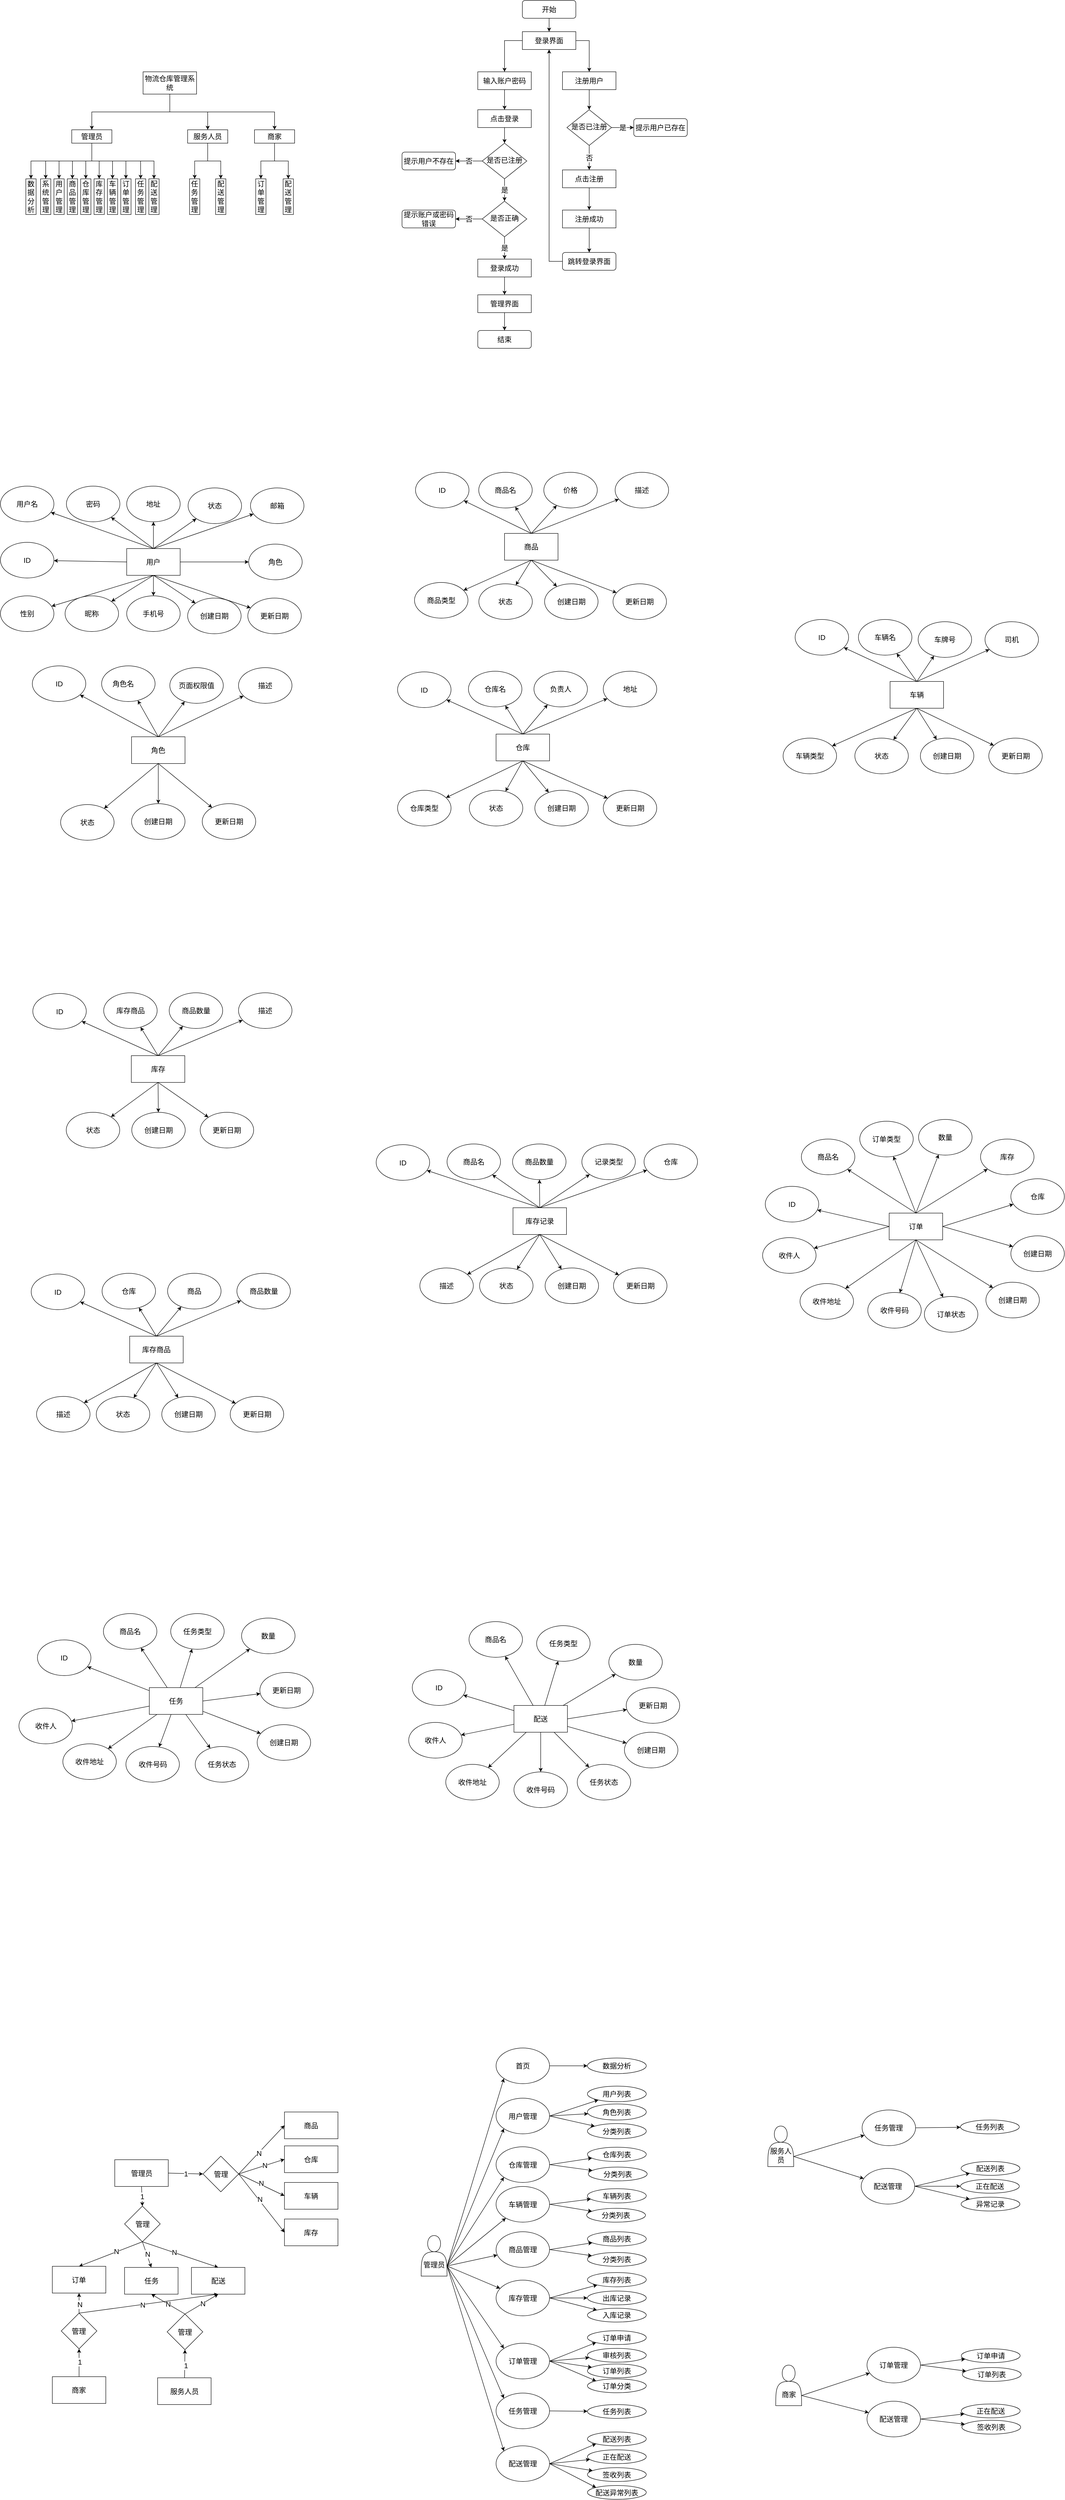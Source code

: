 <mxfile>
    <diagram id="ikIHvmzD-ZUw09hMjrgF" name="Page-1">
        <mxGraphModel dx="2087" dy="2126" grid="1" gridSize="10" guides="1" tooltips="1" connect="1" arrows="1" fold="1" page="1" pageScale="1" pageWidth="827" pageHeight="1169" math="0" shadow="0">
            <root>
                <mxCell id="0"/>
                <mxCell id="1" parent="0"/>
                <mxCell id="19" style="edgeStyle=none;html=1;exitX=0.5;exitY=1;exitDx=0;exitDy=0;fontSize=16;" parent="1" source="3" target="13" edge="1">
                    <mxGeometry relative="1" as="geometry"/>
                </mxCell>
                <mxCell id="3" value="开始" style="rounded=1;whiteSpace=wrap;html=1;fontSize=16;glass=0;strokeWidth=1;shadow=0;" parent="1" vertex="1">
                    <mxGeometry x="373" y="-1005" width="120" height="40" as="geometry"/>
                </mxCell>
                <mxCell id="6" value="是否已注册" style="rhombus;whiteSpace=wrap;html=1;shadow=0;fontFamily=Helvetica;fontSize=16;align=center;strokeWidth=1;spacing=6;spacingTop=-4;" parent="1" vertex="1">
                    <mxGeometry x="283" y="-685" width="100" height="80" as="geometry"/>
                </mxCell>
                <mxCell id="7" value="提示用户不存在" style="rounded=1;whiteSpace=wrap;html=1;fontSize=16;glass=0;strokeWidth=1;shadow=0;" parent="1" vertex="1">
                    <mxGeometry x="103" y="-665" width="120" height="40" as="geometry"/>
                </mxCell>
                <mxCell id="10" value="是否正确" style="rhombus;whiteSpace=wrap;html=1;shadow=0;fontFamily=Helvetica;fontSize=16;align=center;strokeWidth=1;spacing=6;spacingTop=-4;" parent="1" vertex="1">
                    <mxGeometry x="283" y="-555" width="100" height="80" as="geometry"/>
                </mxCell>
                <mxCell id="11" value="结束" style="rounded=1;whiteSpace=wrap;html=1;fontSize=16;glass=0;strokeWidth=1;shadow=0;" parent="1" vertex="1">
                    <mxGeometry x="273" y="-265" width="120" height="40" as="geometry"/>
                </mxCell>
                <mxCell id="12" value="提示账户或密码错误" style="rounded=1;whiteSpace=wrap;html=1;fontSize=16;glass=0;strokeWidth=1;shadow=0;" parent="1" vertex="1">
                    <mxGeometry x="103" y="-535" width="120" height="40" as="geometry"/>
                </mxCell>
                <mxCell id="16" style="edgeStyle=orthogonalEdgeStyle;html=1;exitX=0;exitY=0.5;exitDx=0;exitDy=0;entryX=0.5;entryY=0;entryDx=0;entryDy=0;rounded=0;curved=0;fontSize=16;" parent="1" source="13" target="41" edge="1">
                    <mxGeometry relative="1" as="geometry"/>
                </mxCell>
                <mxCell id="40" style="edgeStyle=orthogonalEdgeStyle;html=1;exitX=1;exitY=0.5;exitDx=0;exitDy=0;entryX=0.5;entryY=0;entryDx=0;entryDy=0;rounded=0;curved=0;fontSize=16;" parent="1" source="13" target="35" edge="1">
                    <mxGeometry relative="1" as="geometry"/>
                </mxCell>
                <mxCell id="13" value="登录界面" style="rounded=0;whiteSpace=wrap;html=1;glass=0;fontSize=16;" parent="1" vertex="1">
                    <mxGeometry x="373" y="-935" width="120" height="40" as="geometry"/>
                </mxCell>
                <mxCell id="17" value="" style="edgeStyle=none;html=1;fontSize=16;" parent="1" source="15" target="6" edge="1">
                    <mxGeometry relative="1" as="geometry"/>
                </mxCell>
                <mxCell id="15" value="点击登录" style="rounded=0;whiteSpace=wrap;html=1;fontSize=16;" parent="1" vertex="1">
                    <mxGeometry x="273" y="-760" width="120" height="40" as="geometry"/>
                </mxCell>
                <mxCell id="24" value="" style="edgeStyle=none;html=1;entryX=0.5;entryY=0;entryDx=0;entryDy=0;fontSize=16;" parent="1" source="21" target="139" edge="1">
                    <mxGeometry relative="1" as="geometry"/>
                </mxCell>
                <mxCell id="21" value="登录成功" style="rounded=0;whiteSpace=wrap;html=1;fontSize=16;" parent="1" vertex="1">
                    <mxGeometry x="273" y="-425" width="120" height="40" as="geometry"/>
                </mxCell>
                <mxCell id="27" value="是否已注册" style="rhombus;whiteSpace=wrap;html=1;shadow=0;fontFamily=Helvetica;fontSize=16;align=center;strokeWidth=1;spacing=6;spacingTop=-4;" parent="1" vertex="1">
                    <mxGeometry x="473" y="-760" width="100" height="80" as="geometry"/>
                </mxCell>
                <mxCell id="28" value="提示用户已存在" style="rounded=1;whiteSpace=wrap;html=1;fontSize=16;glass=0;strokeWidth=1;shadow=0;" parent="1" vertex="1">
                    <mxGeometry x="623" y="-740" width="120" height="40" as="geometry"/>
                </mxCell>
                <mxCell id="66" style="html=1;exitX=0;exitY=0.5;exitDx=0;exitDy=0;entryX=0.5;entryY=1;entryDx=0;entryDy=0;edgeStyle=orthogonalEdgeStyle;rounded=0;curved=0;fontSize=16;" parent="1" source="32" target="13" edge="1">
                    <mxGeometry relative="1" as="geometry">
                        <mxPoint x="593" y="-925" as="targetPoint"/>
                    </mxGeometry>
                </mxCell>
                <mxCell id="32" value="跳转登录界面" style="rounded=1;whiteSpace=wrap;html=1;fontSize=16;glass=0;strokeWidth=1;shadow=0;" parent="1" vertex="1">
                    <mxGeometry x="463" y="-440" width="120" height="40" as="geometry"/>
                </mxCell>
                <mxCell id="34" value="" style="edgeStyle=none;html=1;fontSize=16;" parent="1" source="35" target="27" edge="1">
                    <mxGeometry relative="1" as="geometry"/>
                </mxCell>
                <mxCell id="35" value="注册用户" style="rounded=0;whiteSpace=wrap;html=1;fontSize=16;" parent="1" vertex="1">
                    <mxGeometry x="463" y="-845" width="120" height="40" as="geometry"/>
                </mxCell>
                <mxCell id="36" value="" style="edgeStyle=none;html=1;entryX=0.5;entryY=0;entryDx=0;entryDy=0;fontSize=16;" parent="1" source="37" target="64" edge="1">
                    <mxGeometry relative="1" as="geometry"/>
                </mxCell>
                <mxCell id="37" value="点击注册" style="rounded=0;whiteSpace=wrap;html=1;fontSize=16;" parent="1" vertex="1">
                    <mxGeometry x="463" y="-625" width="120" height="40" as="geometry"/>
                </mxCell>
                <mxCell id="42" value="" style="edgeStyle=none;html=1;fontSize=16;" parent="1" source="41" target="15" edge="1">
                    <mxGeometry relative="1" as="geometry"/>
                </mxCell>
                <mxCell id="41" value="输入账户密码" style="rounded=0;whiteSpace=wrap;html=1;fontSize=16;" parent="1" vertex="1">
                    <mxGeometry x="273" y="-845" width="120" height="40" as="geometry"/>
                </mxCell>
                <mxCell id="49" value="" style="endArrow=classic;html=1;exitX=0.5;exitY=1;exitDx=0;exitDy=0;entryX=0.5;entryY=0;entryDx=0;entryDy=0;fontSize=16;" parent="1" source="27" target="37" edge="1">
                    <mxGeometry relative="1" as="geometry">
                        <mxPoint x="463" y="-675" as="sourcePoint"/>
                        <mxPoint x="523" y="-525" as="targetPoint"/>
                    </mxGeometry>
                </mxCell>
                <mxCell id="50" value="否" style="edgeLabel;resizable=0;html=1;;align=center;verticalAlign=middle;fontSize=16;" parent="49" connectable="0" vertex="1">
                    <mxGeometry relative="1" as="geometry"/>
                </mxCell>
                <mxCell id="53" value="" style="endArrow=classic;html=1;exitX=1;exitY=0.5;exitDx=0;exitDy=0;entryX=0;entryY=0.5;entryDx=0;entryDy=0;fontSize=16;" parent="1" source="27" target="28" edge="1">
                    <mxGeometry relative="1" as="geometry">
                        <mxPoint x="533" y="-670" as="sourcePoint"/>
                        <mxPoint x="533" y="-515" as="targetPoint"/>
                    </mxGeometry>
                </mxCell>
                <mxCell id="54" value="是" style="edgeLabel;resizable=0;html=1;;align=center;verticalAlign=middle;fontSize=16;" parent="53" connectable="0" vertex="1">
                    <mxGeometry relative="1" as="geometry"/>
                </mxCell>
                <mxCell id="56" value="" style="endArrow=classic;html=1;exitX=0.5;exitY=1;exitDx=0;exitDy=0;entryX=0.5;entryY=0;entryDx=0;entryDy=0;fontSize=16;" parent="1" source="6" target="10" edge="1">
                    <mxGeometry relative="1" as="geometry">
                        <mxPoint x="583" y="-710" as="sourcePoint"/>
                        <mxPoint x="413" y="-575" as="targetPoint"/>
                    </mxGeometry>
                </mxCell>
                <mxCell id="57" value="是" style="edgeLabel;resizable=0;html=1;;align=center;verticalAlign=middle;fontSize=16;" parent="56" connectable="0" vertex="1">
                    <mxGeometry relative="1" as="geometry"/>
                </mxCell>
                <mxCell id="58" value="" style="endArrow=classic;html=1;exitX=0;exitY=0.5;exitDx=0;exitDy=0;entryX=1;entryY=0.5;entryDx=0;entryDy=0;fontSize=16;" parent="1" source="6" target="7" edge="1">
                    <mxGeometry relative="1" as="geometry">
                        <mxPoint x="343" y="-585" as="sourcePoint"/>
                        <mxPoint x="343" y="-545" as="targetPoint"/>
                    </mxGeometry>
                </mxCell>
                <mxCell id="59" value="否" style="edgeLabel;resizable=0;html=1;;align=center;verticalAlign=middle;fontSize=16;" parent="58" connectable="0" vertex="1">
                    <mxGeometry relative="1" as="geometry"/>
                </mxCell>
                <mxCell id="60" value="" style="endArrow=classic;html=1;exitX=0;exitY=0.5;exitDx=0;exitDy=0;entryX=1;entryY=0.5;entryDx=0;entryDy=0;fontSize=16;" parent="1" source="10" target="12" edge="1">
                    <mxGeometry relative="1" as="geometry">
                        <mxPoint x="293" y="-625" as="sourcePoint"/>
                        <mxPoint x="233" y="-625" as="targetPoint"/>
                    </mxGeometry>
                </mxCell>
                <mxCell id="61" value="否" style="edgeLabel;resizable=0;html=1;;align=center;verticalAlign=middle;fontSize=16;" parent="60" connectable="0" vertex="1">
                    <mxGeometry relative="1" as="geometry"/>
                </mxCell>
                <mxCell id="62" value="" style="endArrow=classic;html=1;entryX=0.5;entryY=0;entryDx=0;entryDy=0;exitX=0.5;exitY=1;exitDx=0;exitDy=0;fontSize=16;" parent="1" source="10" target="21" edge="1">
                    <mxGeometry relative="1" as="geometry">
                        <mxPoint x="333" y="-465" as="sourcePoint"/>
                        <mxPoint x="343" y="-545" as="targetPoint"/>
                    </mxGeometry>
                </mxCell>
                <mxCell id="63" value="是" style="edgeLabel;resizable=0;html=1;;align=center;verticalAlign=middle;fontSize=16;" parent="62" connectable="0" vertex="1">
                    <mxGeometry relative="1" as="geometry"/>
                </mxCell>
                <mxCell id="65" style="edgeStyle=none;html=1;exitX=0.5;exitY=1;exitDx=0;exitDy=0;entryX=0.5;entryY=0;entryDx=0;entryDy=0;fontSize=16;" parent="1" source="64" target="32" edge="1">
                    <mxGeometry relative="1" as="geometry"/>
                </mxCell>
                <mxCell id="64" value="注册成功" style="rounded=0;whiteSpace=wrap;html=1;fontSize=16;" parent="1" vertex="1">
                    <mxGeometry x="463" y="-535" width="120" height="40" as="geometry"/>
                </mxCell>
                <mxCell id="74" value="" style="edgeStyle=orthogonalEdgeStyle;html=1;rounded=0;curved=0;exitX=0.5;exitY=1;exitDx=0;exitDy=0;fontSize=16;" parent="1" source="69" target="70" edge="1">
                    <mxGeometry relative="1" as="geometry"/>
                </mxCell>
                <mxCell id="85" value="" style="edgeStyle=orthogonalEdgeStyle;html=1;startArrow=none;startFill=0;entryX=0.5;entryY=0;entryDx=0;entryDy=0;rounded=0;curved=0;fontSize=16;" parent="1" source="69" target="75" edge="1">
                    <mxGeometry relative="1" as="geometry">
                        <mxPoint x="-408" y="-745" as="targetPoint"/>
                    </mxGeometry>
                </mxCell>
                <mxCell id="111" style="edgeStyle=orthogonalEdgeStyle;html=1;entryX=0.5;entryY=0;entryDx=0;entryDy=0;rounded=0;exitX=0.5;exitY=1;exitDx=0;exitDy=0;fontSize=16;" parent="1" source="69" target="78" edge="1">
                    <mxGeometry relative="1" as="geometry"/>
                </mxCell>
                <mxCell id="69" value="物流仓库管理系统" style="rounded=0;whiteSpace=wrap;html=1;fontSize=16;" parent="1" vertex="1">
                    <mxGeometry x="-478" y="-845" width="120" height="50" as="geometry"/>
                </mxCell>
                <mxCell id="83" value="" style="edgeStyle=orthogonalEdgeStyle;html=1;endArrow=classic;endFill=1;startArrow=none;startFill=0;exitX=0.5;exitY=1;exitDx=0;exitDy=0;entryX=0.5;entryY=0;entryDx=0;entryDy=0;rounded=0;fontSize=16;" parent="1" source="70" target="82" edge="1">
                    <mxGeometry relative="1" as="geometry">
                        <mxPoint x="-578.24" y="-655" as="sourcePoint"/>
                        <mxPoint x="-578.24" y="-615" as="targetPoint"/>
                    </mxGeometry>
                </mxCell>
                <mxCell id="70" value="管理员" style="whiteSpace=wrap;html=1;rounded=0;fontSize=16;" parent="1" vertex="1">
                    <mxGeometry x="-638" y="-715" width="90" height="30" as="geometry"/>
                </mxCell>
                <mxCell id="115" style="edgeStyle=orthogonalEdgeStyle;html=1;exitX=0.5;exitY=1;exitDx=0;exitDy=0;entryX=0.5;entryY=0;entryDx=0;entryDy=0;rounded=0;curved=0;fontSize=16;" parent="1" source="75" target="114" edge="1">
                    <mxGeometry relative="1" as="geometry"/>
                </mxCell>
                <mxCell id="75" value="服务人员" style="whiteSpace=wrap;html=1;rounded=0;fontSize=16;" parent="1" vertex="1">
                    <mxGeometry x="-378" y="-715" width="90" height="30" as="geometry"/>
                </mxCell>
                <mxCell id="78" value="商家" style="whiteSpace=wrap;html=1;rounded=0;fontSize=16;" parent="1" vertex="1">
                    <mxGeometry x="-228" y="-715" width="90" height="30" as="geometry"/>
                </mxCell>
                <mxCell id="82" value="数据分析" style="whiteSpace=wrap;html=1;rounded=0;fontSize=16;" parent="1" vertex="1">
                    <mxGeometry x="-741" y="-605" width="23" height="80" as="geometry"/>
                </mxCell>
                <mxCell id="84" value="系统管理" style="whiteSpace=wrap;html=1;rounded=0;fontSize=16;" parent="1" vertex="1">
                    <mxGeometry x="-708" y="-605" width="23" height="80" as="geometry"/>
                </mxCell>
                <mxCell id="86" value="用户管理" style="whiteSpace=wrap;html=1;rounded=0;fontSize=16;" parent="1" vertex="1">
                    <mxGeometry x="-678" y="-605" width="23" height="80" as="geometry"/>
                </mxCell>
                <mxCell id="87" value="商品管理" style="whiteSpace=wrap;html=1;rounded=0;fontSize=16;" parent="1" vertex="1">
                    <mxGeometry x="-648" y="-605" width="23" height="80" as="geometry"/>
                </mxCell>
                <mxCell id="88" value="仓库管理" style="whiteSpace=wrap;html=1;rounded=0;fontSize=16;" parent="1" vertex="1">
                    <mxGeometry x="-618" y="-605" width="23" height="80" as="geometry"/>
                </mxCell>
                <mxCell id="89" value="库存管理" style="whiteSpace=wrap;html=1;rounded=0;fontSize=16;" parent="1" vertex="1">
                    <mxGeometry x="-588" y="-605" width="23" height="80" as="geometry"/>
                </mxCell>
                <mxCell id="90" value="车辆管理" style="whiteSpace=wrap;html=1;rounded=0;fontSize=16;" parent="1" vertex="1">
                    <mxGeometry x="-558" y="-605" width="23" height="80" as="geometry"/>
                </mxCell>
                <mxCell id="91" value="订单管理" style="whiteSpace=wrap;html=1;rounded=0;fontSize=16;" parent="1" vertex="1">
                    <mxGeometry x="-528" y="-605" width="23" height="80" as="geometry"/>
                </mxCell>
                <mxCell id="98" value="任务管理" style="whiteSpace=wrap;html=1;rounded=0;fontSize=16;" parent="1" vertex="1">
                    <mxGeometry x="-495" y="-605" width="23" height="80" as="geometry"/>
                </mxCell>
                <mxCell id="99" value="配送管理" style="whiteSpace=wrap;html=1;rounded=0;fontSize=16;" parent="1" vertex="1">
                    <mxGeometry x="-465" y="-605" width="23" height="80" as="geometry"/>
                </mxCell>
                <mxCell id="100" value="" style="edgeStyle=orthogonalEdgeStyle;html=1;endArrow=classic;endFill=1;startArrow=none;startFill=0;rounded=0;exitX=0.5;exitY=1;exitDx=0;exitDy=0;fontSize=16;" parent="1" source="70" target="84" edge="1">
                    <mxGeometry relative="1" as="geometry">
                        <mxPoint x="-578" y="-655" as="sourcePoint"/>
                        <mxPoint x="-669" y="-575" as="targetPoint"/>
                    </mxGeometry>
                </mxCell>
                <mxCell id="101" value="" style="edgeStyle=orthogonalEdgeStyle;html=1;endArrow=classic;endFill=1;startArrow=none;startFill=0;exitX=0.5;exitY=1;exitDx=0;exitDy=0;rounded=0;entryX=0.5;entryY=0;entryDx=0;entryDy=0;fontSize=16;" parent="1" source="70" target="86" edge="1">
                    <mxGeometry relative="1" as="geometry">
                        <mxPoint x="-558" y="-635" as="sourcePoint"/>
                        <mxPoint x="-636" y="-575" as="targetPoint"/>
                    </mxGeometry>
                </mxCell>
                <mxCell id="103" value="" style="edgeStyle=orthogonalEdgeStyle;html=1;endArrow=classic;endFill=1;startArrow=none;startFill=0;exitX=0.5;exitY=1;exitDx=0;exitDy=0;rounded=0;entryX=0.5;entryY=0;entryDx=0;entryDy=0;fontSize=16;" parent="1" source="70" target="87" edge="1">
                    <mxGeometry relative="1" as="geometry">
                        <mxPoint x="-548" y="-625" as="sourcePoint"/>
                        <mxPoint x="-626" y="-565" as="targetPoint"/>
                    </mxGeometry>
                </mxCell>
                <mxCell id="104" value="" style="edgeStyle=orthogonalEdgeStyle;html=1;endArrow=classic;endFill=1;startArrow=none;startFill=0;rounded=0;fontSize=16;" parent="1" source="70" target="88" edge="1">
                    <mxGeometry relative="1" as="geometry">
                        <mxPoint x="-551.5" y="-655" as="sourcePoint"/>
                        <mxPoint x="-559.5" y="-585" as="targetPoint"/>
                    </mxGeometry>
                </mxCell>
                <mxCell id="105" value="" style="edgeStyle=orthogonalEdgeStyle;html=1;endArrow=classic;endFill=1;startArrow=none;startFill=0;rounded=0;fontSize=16;" parent="1" source="70" target="89" edge="1">
                    <mxGeometry relative="1" as="geometry">
                        <mxPoint x="-558" y="-635" as="sourcePoint"/>
                        <mxPoint x="-566" y="-565" as="targetPoint"/>
                    </mxGeometry>
                </mxCell>
                <mxCell id="106" value="" style="edgeStyle=orthogonalEdgeStyle;html=1;endArrow=classic;endFill=1;startArrow=none;startFill=0;rounded=0;exitX=0.5;exitY=1;exitDx=0;exitDy=0;fontSize=16;" parent="1" source="70" target="90" edge="1">
                    <mxGeometry relative="1" as="geometry">
                        <mxPoint x="-548" y="-625" as="sourcePoint"/>
                        <mxPoint x="-556" y="-555" as="targetPoint"/>
                    </mxGeometry>
                </mxCell>
                <mxCell id="107" value="" style="edgeStyle=orthogonalEdgeStyle;html=1;endArrow=classic;endFill=1;startArrow=none;startFill=0;exitX=0.5;exitY=1;exitDx=0;exitDy=0;rounded=0;fontSize=16;" parent="1" source="70" target="91" edge="1">
                    <mxGeometry relative="1" as="geometry">
                        <mxPoint x="-538" y="-615" as="sourcePoint"/>
                        <mxPoint x="-546" y="-545" as="targetPoint"/>
                    </mxGeometry>
                </mxCell>
                <mxCell id="108" value="" style="edgeStyle=orthogonalEdgeStyle;html=1;endArrow=classic;endFill=1;startArrow=none;startFill=0;exitX=0.5;exitY=1;exitDx=0;exitDy=0;rounded=0;fontSize=16;" parent="1" source="70" target="98" edge="1">
                    <mxGeometry relative="1" as="geometry">
                        <mxPoint x="-528" y="-605" as="sourcePoint"/>
                        <mxPoint x="-536" y="-535" as="targetPoint"/>
                    </mxGeometry>
                </mxCell>
                <mxCell id="109" value="" style="edgeStyle=orthogonalEdgeStyle;html=1;endArrow=classic;endFill=1;startArrow=none;startFill=0;exitX=0.5;exitY=1;exitDx=0;exitDy=0;rounded=0;fontSize=16;" parent="1" source="70" target="99" edge="1">
                    <mxGeometry relative="1" as="geometry">
                        <mxPoint x="-518" y="-595" as="sourcePoint"/>
                        <mxPoint x="-526" y="-525" as="targetPoint"/>
                    </mxGeometry>
                </mxCell>
                <mxCell id="112" value="配送管理" style="whiteSpace=wrap;html=1;rounded=0;fontSize=16;" parent="1" vertex="1">
                    <mxGeometry x="-315.25" y="-605" width="23" height="80" as="geometry"/>
                </mxCell>
                <mxCell id="114" value="任务管理" style="whiteSpace=wrap;html=1;rounded=0;fontSize=16;" parent="1" vertex="1">
                    <mxGeometry x="-373.75" y="-605" width="23" height="80" as="geometry"/>
                </mxCell>
                <mxCell id="116" style="edgeStyle=orthogonalEdgeStyle;html=1;rounded=0;curved=0;fontSize=16;" parent="1" source="75" target="112" edge="1">
                    <mxGeometry relative="1" as="geometry">
                        <mxPoint x="-308" y="-645" as="sourcePoint"/>
                        <mxPoint x="-336" y="-575" as="targetPoint"/>
                    </mxGeometry>
                </mxCell>
                <mxCell id="117" style="edgeStyle=orthogonalEdgeStyle;html=1;exitX=0.5;exitY=1;exitDx=0;exitDy=0;rounded=0;curved=0;fontSize=16;" parent="1" source="78" target="119" edge="1">
                    <mxGeometry relative="1" as="geometry">
                        <mxPoint x="-298" y="-635" as="sourcePoint"/>
                        <mxPoint x="-326" y="-565" as="targetPoint"/>
                    </mxGeometry>
                </mxCell>
                <mxCell id="118" style="edgeStyle=orthogonalEdgeStyle;html=1;exitX=0.5;exitY=1;exitDx=0;exitDy=0;rounded=0;curved=0;fontSize=16;" parent="1" source="78" target="120" edge="1">
                    <mxGeometry relative="1" as="geometry">
                        <mxPoint x="-288" y="-625" as="sourcePoint"/>
                        <mxPoint x="-316" y="-555" as="targetPoint"/>
                    </mxGeometry>
                </mxCell>
                <mxCell id="119" value="订单管理" style="whiteSpace=wrap;html=1;rounded=0;fontSize=16;" parent="1" vertex="1">
                    <mxGeometry x="-225.25" y="-605" width="23" height="80" as="geometry"/>
                </mxCell>
                <mxCell id="120" value="配送管理" style="whiteSpace=wrap;html=1;rounded=0;fontSize=16;" parent="1" vertex="1">
                    <mxGeometry x="-163.75" y="-605" width="23" height="80" as="geometry"/>
                </mxCell>
                <mxCell id="123" value="" style="edgeStyle=none;html=1;exitX=0.5;exitY=0;exitDx=0;exitDy=0;fontSize=16;" parent="1" source="121" target="122" edge="1">
                    <mxGeometry relative="1" as="geometry"/>
                </mxCell>
                <mxCell id="125" value="" style="edgeStyle=none;html=1;exitX=0.5;exitY=0;exitDx=0;exitDy=0;fontSize=16;" parent="1" source="121" target="124" edge="1">
                    <mxGeometry relative="1" as="geometry"/>
                </mxCell>
                <mxCell id="138" style="edgeStyle=none;html=1;exitX=1;exitY=0.5;exitDx=0;exitDy=0;fontSize=16;" parent="1" source="121" target="136" edge="1">
                    <mxGeometry relative="1" as="geometry"/>
                </mxCell>
                <mxCell id="144" style="edgeStyle=none;html=1;exitX=0.5;exitY=0;exitDx=0;exitDy=0;fontSize=16;" parent="1" source="121" target="141" edge="1">
                    <mxGeometry relative="1" as="geometry"/>
                </mxCell>
                <mxCell id="339" style="edgeStyle=none;html=1;exitX=0;exitY=0.5;exitDx=0;exitDy=0;fontSize=16;" parent="1" source="121" target="338" edge="1">
                    <mxGeometry relative="1" as="geometry"/>
                </mxCell>
                <mxCell id="340" style="edgeStyle=none;html=1;exitX=0.5;exitY=0;exitDx=0;exitDy=0;fontSize=16;" parent="1" source="121" target="334" edge="1">
                    <mxGeometry relative="1" as="geometry"/>
                </mxCell>
                <mxCell id="341" style="edgeStyle=none;html=1;exitX=0.5;exitY=1;exitDx=0;exitDy=0;fontSize=16;" parent="1" source="121" target="335" edge="1">
                    <mxGeometry relative="1" as="geometry"/>
                </mxCell>
                <mxCell id="342" style="edgeStyle=none;html=1;exitX=0.5;exitY=1;exitDx=0;exitDy=0;fontSize=16;" parent="1" source="121" target="336" edge="1">
                    <mxGeometry relative="1" as="geometry"/>
                </mxCell>
                <mxCell id="343" style="edgeStyle=none;html=1;exitX=0.5;exitY=1;exitDx=0;exitDy=0;fontSize=16;" parent="1" source="121" target="337" edge="1">
                    <mxGeometry relative="1" as="geometry"/>
                </mxCell>
                <mxCell id="345" style="edgeStyle=none;html=1;exitX=0.5;exitY=0;exitDx=0;exitDy=0;fontSize=16;" parent="1" source="121" target="344" edge="1">
                    <mxGeometry relative="1" as="geometry"/>
                </mxCell>
                <mxCell id="354" style="edgeStyle=none;html=1;exitX=0.5;exitY=1;exitDx=0;exitDy=0;fontSize=16;" parent="1" source="121" target="353" edge="1">
                    <mxGeometry relative="1" as="geometry"/>
                </mxCell>
                <mxCell id="355" style="edgeStyle=none;html=1;exitX=0.5;exitY=1;exitDx=0;exitDy=0;fontSize=16;" parent="1" source="121" target="352" edge="1">
                    <mxGeometry relative="1" as="geometry"/>
                </mxCell>
                <mxCell id="121" value="用户" style="rounded=0;whiteSpace=wrap;html=1;fontSize=16;" parent="1" vertex="1">
                    <mxGeometry x="-514.75" y="224" width="120" height="60" as="geometry"/>
                </mxCell>
                <mxCell id="122" value="用户名" style="ellipse;whiteSpace=wrap;html=1;fontSize=16;" parent="1" vertex="1">
                    <mxGeometry x="-798" y="84" width="120" height="80" as="geometry"/>
                </mxCell>
                <mxCell id="124" value="密码" style="ellipse;whiteSpace=wrap;html=1;fontSize=16;" parent="1" vertex="1">
                    <mxGeometry x="-650" y="84" width="120" height="80" as="geometry"/>
                </mxCell>
                <mxCell id="126" value="" style="edgeStyle=none;html=1;exitX=0.5;exitY=0;exitDx=0;exitDy=0;fontSize=16;" parent="1" source="128" target="129" edge="1">
                    <mxGeometry relative="1" as="geometry"/>
                </mxCell>
                <mxCell id="146" style="edgeStyle=none;html=1;exitX=0.5;exitY=1;exitDx=0;exitDy=0;fontSize=16;" parent="1" source="128" target="145" edge="1">
                    <mxGeometry relative="1" as="geometry"/>
                </mxCell>
                <mxCell id="347" style="edgeStyle=none;html=1;exitX=0.5;exitY=1;exitDx=0;exitDy=0;fontSize=16;" parent="1" source="128" target="346" edge="1">
                    <mxGeometry relative="1" as="geometry"/>
                </mxCell>
                <mxCell id="360" style="edgeStyle=none;html=1;exitX=0.5;exitY=0;exitDx=0;exitDy=0;fontSize=16;" parent="1" source="128" target="356" edge="1">
                    <mxGeometry relative="1" as="geometry"/>
                </mxCell>
                <mxCell id="361" style="edgeStyle=none;html=1;exitX=0.5;exitY=0;exitDx=0;exitDy=0;fontSize=16;" parent="1" source="128" target="357" edge="1">
                    <mxGeometry relative="1" as="geometry"/>
                </mxCell>
                <mxCell id="362" style="edgeStyle=none;html=1;exitX=0.5;exitY=0;exitDx=0;exitDy=0;fontSize=16;" parent="1" source="128" target="358" edge="1">
                    <mxGeometry relative="1" as="geometry"/>
                </mxCell>
                <mxCell id="363" style="edgeStyle=none;html=1;exitX=0.5;exitY=1;exitDx=0;exitDy=0;fontSize=16;" parent="1" source="128" target="359" edge="1">
                    <mxGeometry relative="1" as="geometry"/>
                </mxCell>
                <mxCell id="128" value="角色" style="rounded=0;whiteSpace=wrap;html=1;fontSize=16;" parent="1" vertex="1">
                    <mxGeometry x="-503.87" y="646" width="120" height="60" as="geometry"/>
                </mxCell>
                <mxCell id="129" value="角色名&lt;span style=&quot;white-space: pre;&quot;&gt;&#x9;&lt;/span&gt;" style="ellipse;whiteSpace=wrap;html=1;fontSize=16;" parent="1" vertex="1">
                    <mxGeometry x="-571" y="487" width="120" height="80" as="geometry"/>
                </mxCell>
                <mxCell id="136" value="角色" style="ellipse;whiteSpace=wrap;html=1;fontSize=16;" parent="1" vertex="1">
                    <mxGeometry x="-241" y="214" width="120" height="80" as="geometry"/>
                </mxCell>
                <mxCell id="140" value="" style="edgeStyle=none;html=1;fontSize=16;" parent="1" source="139" target="11" edge="1">
                    <mxGeometry relative="1" as="geometry"/>
                </mxCell>
                <mxCell id="139" value="管理界面" style="rounded=0;whiteSpace=wrap;html=1;fontSize=16;" parent="1" vertex="1">
                    <mxGeometry x="273" y="-345" width="120" height="40" as="geometry"/>
                </mxCell>
                <mxCell id="141" value="地址" style="ellipse;whiteSpace=wrap;html=1;fontSize=16;" parent="1" vertex="1">
                    <mxGeometry x="-514.75" y="84" width="120" height="80" as="geometry"/>
                </mxCell>
                <mxCell id="145" value="更新&lt;span style=&quot;color: rgb(0, 0, 0);&quot;&gt;日期&lt;/span&gt;" style="ellipse;whiteSpace=wrap;html=1;fontSize=16;" parent="1" vertex="1">
                    <mxGeometry x="-345.25" y="796" width="120" height="80" as="geometry"/>
                </mxCell>
                <mxCell id="147" value="" style="edgeStyle=none;html=1;exitX=0.5;exitY=0;exitDx=0;exitDy=0;fontSize=16;" parent="1" source="151" target="152" edge="1">
                    <mxGeometry relative="1" as="geometry"/>
                </mxCell>
                <mxCell id="148" value="" style="edgeStyle=none;html=1;exitX=0.5;exitY=0;exitDx=0;exitDy=0;fontSize=16;" parent="1" source="151" target="153" edge="1">
                    <mxGeometry relative="1" as="geometry"/>
                </mxCell>
                <mxCell id="150" style="edgeStyle=none;html=1;exitX=0.5;exitY=1;exitDx=0;exitDy=0;fontSize=16;" parent="1" source="151" target="161" edge="1">
                    <mxGeometry relative="1" as="geometry"/>
                </mxCell>
                <mxCell id="272" style="edgeStyle=none;html=1;exitX=0.5;exitY=1;exitDx=0;exitDy=0;fontSize=16;" parent="1" source="151" target="271" edge="1">
                    <mxGeometry relative="1" as="geometry"/>
                </mxCell>
                <mxCell id="373" style="edgeStyle=none;html=1;exitX=0.5;exitY=0;exitDx=0;exitDy=0;fontSize=16;" parent="1" source="151" target="372" edge="1">
                    <mxGeometry relative="1" as="geometry"/>
                </mxCell>
                <mxCell id="374" style="edgeStyle=none;html=1;exitX=0.5;exitY=1;exitDx=0;exitDy=0;fontSize=16;" parent="1" source="151" target="365" edge="1">
                    <mxGeometry relative="1" as="geometry"/>
                </mxCell>
                <mxCell id="375" style="edgeStyle=none;html=1;exitX=0.5;exitY=1;exitDx=0;exitDy=0;fontSize=16;" parent="1" source="151" target="364" edge="1">
                    <mxGeometry relative="1" as="geometry"/>
                </mxCell>
                <mxCell id="377" style="edgeStyle=none;html=1;exitX=0.5;exitY=0;exitDx=0;exitDy=0;fontSize=16;" parent="1" source="151" target="376" edge="1">
                    <mxGeometry relative="1" as="geometry"/>
                </mxCell>
                <mxCell id="151" value="商品" style="rounded=0;whiteSpace=wrap;html=1;fontSize=16;" parent="1" vertex="1">
                    <mxGeometry x="333" y="190" width="120" height="60" as="geometry"/>
                </mxCell>
                <mxCell id="152" value="商品名" style="ellipse;whiteSpace=wrap;html=1;fontSize=16;" parent="1" vertex="1">
                    <mxGeometry x="275.13" y="53" width="120" height="80" as="geometry"/>
                </mxCell>
                <mxCell id="153" value="价格" style="ellipse;whiteSpace=wrap;html=1;fontSize=16;" parent="1" vertex="1">
                    <mxGeometry x="421.13" y="53" width="120" height="80" as="geometry"/>
                </mxCell>
                <mxCell id="154" value="" style="edgeStyle=none;html=1;exitX=0.5;exitY=0;exitDx=0;exitDy=0;fontSize=16;" parent="1" source="157" target="158" edge="1">
                    <mxGeometry relative="1" as="geometry"/>
                </mxCell>
                <mxCell id="155" value="" style="edgeStyle=none;html=1;exitX=0.5;exitY=0;exitDx=0;exitDy=0;fontSize=16;" parent="1" source="157" target="159" edge="1">
                    <mxGeometry relative="1" as="geometry"/>
                </mxCell>
                <mxCell id="156" style="edgeStyle=none;html=1;exitX=0.5;exitY=0;exitDx=0;exitDy=0;fontSize=16;" parent="1" source="157" target="162" edge="1">
                    <mxGeometry relative="1" as="geometry"/>
                </mxCell>
                <mxCell id="164" style="edgeStyle=none;html=1;exitX=0.5;exitY=1;exitDx=0;exitDy=0;fontSize=16;" parent="1" source="157" target="163" edge="1">
                    <mxGeometry relative="1" as="geometry"/>
                </mxCell>
                <mxCell id="274" style="edgeStyle=none;html=1;exitX=0.5;exitY=1;exitDx=0;exitDy=0;fontSize=16;" parent="1" source="157" target="273" edge="1">
                    <mxGeometry relative="1" as="geometry"/>
                </mxCell>
                <mxCell id="379" style="edgeStyle=none;html=1;exitX=0.5;exitY=0;exitDx=0;exitDy=0;fontSize=16;" parent="1" source="157" target="378" edge="1">
                    <mxGeometry relative="1" as="geometry"/>
                </mxCell>
                <mxCell id="382" style="edgeStyle=none;html=1;exitX=0.5;exitY=1;exitDx=0;exitDy=0;fontSize=16;" parent="1" source="157" target="381" edge="1">
                    <mxGeometry relative="1" as="geometry"/>
                </mxCell>
                <mxCell id="383" style="edgeStyle=none;html=1;exitX=0.5;exitY=1;exitDx=0;exitDy=0;fontSize=16;" parent="1" source="157" target="380" edge="1">
                    <mxGeometry relative="1" as="geometry"/>
                </mxCell>
                <mxCell id="157" value="仓库" style="rounded=0;whiteSpace=wrap;html=1;fontSize=16;" parent="1" vertex="1">
                    <mxGeometry x="314.0" y="640" width="120" height="60" as="geometry"/>
                </mxCell>
                <mxCell id="158" value="仓库名" style="ellipse;whiteSpace=wrap;html=1;fontSize=16;" parent="1" vertex="1">
                    <mxGeometry x="252" y="499" width="120" height="80" as="geometry"/>
                </mxCell>
                <mxCell id="159" value="负责人" style="ellipse;whiteSpace=wrap;html=1;fontSize=16;" parent="1" vertex="1">
                    <mxGeometry x="399" y="499" width="120" height="80" as="geometry"/>
                </mxCell>
                <mxCell id="161" value="状态" style="ellipse;whiteSpace=wrap;html=1;fontSize=16;" parent="1" vertex="1">
                    <mxGeometry x="275.37" y="303" width="120" height="80" as="geometry"/>
                </mxCell>
                <mxCell id="162" value="地址" style="ellipse;whiteSpace=wrap;html=1;fontSize=16;" parent="1" vertex="1">
                    <mxGeometry x="554.5" y="499" width="120" height="80" as="geometry"/>
                </mxCell>
                <mxCell id="163" value="状态" style="ellipse;whiteSpace=wrap;html=1;fontSize=16;" parent="1" vertex="1">
                    <mxGeometry x="254" y="766" width="120" height="80" as="geometry"/>
                </mxCell>
                <mxCell id="213" value="" style="edgeStyle=none;html=1;exitX=0;exitY=0.5;exitDx=0;exitDy=0;fontSize=16;" parent="1" source="218" target="219" edge="1">
                    <mxGeometry relative="1" as="geometry"/>
                </mxCell>
                <mxCell id="214" value="" style="edgeStyle=none;html=1;exitX=0.5;exitY=0;exitDx=0;exitDy=0;fontSize=16;" parent="1" source="218" target="220" edge="1">
                    <mxGeometry relative="1" as="geometry"/>
                </mxCell>
                <mxCell id="215" style="edgeStyle=none;html=1;exitX=0.5;exitY=0;exitDx=0;exitDy=0;fontSize=16;" parent="1" source="218" target="221" edge="1">
                    <mxGeometry relative="1" as="geometry"/>
                </mxCell>
                <mxCell id="216" style="edgeStyle=none;html=1;exitX=0.5;exitY=1;exitDx=0;exitDy=0;fontSize=16;" parent="1" source="218" target="222" edge="1">
                    <mxGeometry relative="1" as="geometry"/>
                </mxCell>
                <mxCell id="217" style="edgeStyle=none;html=1;exitX=0.5;exitY=0;exitDx=0;exitDy=0;fontSize=16;" parent="1" source="218" target="223" edge="1">
                    <mxGeometry relative="1" as="geometry"/>
                </mxCell>
                <mxCell id="227" style="edgeStyle=none;html=1;exitX=0;exitY=0.5;exitDx=0;exitDy=0;fontSize=16;" parent="1" source="218" target="224" edge="1">
                    <mxGeometry relative="1" as="geometry"/>
                </mxCell>
                <mxCell id="228" style="edgeStyle=none;html=1;exitX=0.5;exitY=1;exitDx=0;exitDy=0;fontSize=16;" parent="1" source="218" target="226" edge="1">
                    <mxGeometry relative="1" as="geometry"/>
                </mxCell>
                <mxCell id="229" style="edgeStyle=none;html=1;exitX=0.5;exitY=1;exitDx=0;exitDy=0;fontSize=16;" parent="1" source="218" target="225" edge="1">
                    <mxGeometry relative="1" as="geometry"/>
                </mxCell>
                <mxCell id="232" style="edgeStyle=none;html=1;exitX=0.5;exitY=1;exitDx=0;exitDy=0;fontSize=16;" parent="1" source="218" target="231" edge="1">
                    <mxGeometry relative="1" as="geometry"/>
                </mxCell>
                <mxCell id="457" style="edgeStyle=none;html=1;exitX=0.5;exitY=0;exitDx=0;exitDy=0;fontSize=16;" parent="1" source="218" target="456" edge="1">
                    <mxGeometry relative="1" as="geometry"/>
                </mxCell>
                <mxCell id="459" style="edgeStyle=none;html=1;exitX=1;exitY=0.5;exitDx=0;exitDy=0;fontSize=16;" parent="1" source="218" target="458" edge="1">
                    <mxGeometry relative="1" as="geometry"/>
                </mxCell>
                <mxCell id="461" style="edgeStyle=none;html=1;exitX=1;exitY=0.5;exitDx=0;exitDy=0;fontSize=16;" parent="1" source="218" target="460" edge="1">
                    <mxGeometry relative="1" as="geometry"/>
                </mxCell>
                <mxCell id="218" value="订单" style="rounded=0;whiteSpace=wrap;html=1;fontSize=16;" parent="1" vertex="1">
                    <mxGeometry x="1196" y="1714" width="120" height="60" as="geometry"/>
                </mxCell>
                <mxCell id="219" value="ID" style="ellipse;whiteSpace=wrap;html=1;fontSize=16;" parent="1" vertex="1">
                    <mxGeometry x="918" y="1654" width="120" height="80" as="geometry"/>
                </mxCell>
                <mxCell id="220" value="商品名" style="ellipse;whiteSpace=wrap;html=1;fontSize=16;" parent="1" vertex="1">
                    <mxGeometry x="999" y="1548" width="120" height="80" as="geometry"/>
                </mxCell>
                <mxCell id="221" value="数量" style="ellipse;whiteSpace=wrap;html=1;fontSize=16;" parent="1" vertex="1">
                    <mxGeometry x="1262" y="1504" width="120" height="80" as="geometry"/>
                </mxCell>
                <mxCell id="222" value="订单状态" style="ellipse;whiteSpace=wrap;html=1;fontSize=16;" parent="1" vertex="1">
                    <mxGeometry x="1275" y="1901" width="120" height="80" as="geometry"/>
                </mxCell>
                <mxCell id="223" value="订单类型" style="ellipse;whiteSpace=wrap;html=1;fontSize=16;" parent="1" vertex="1">
                    <mxGeometry x="1130" y="1508" width="120" height="80" as="geometry"/>
                </mxCell>
                <mxCell id="224" value="收件人" style="ellipse;whiteSpace=wrap;html=1;fontSize=16;" parent="1" vertex="1">
                    <mxGeometry x="912" y="1769" width="120" height="80" as="geometry"/>
                </mxCell>
                <mxCell id="225" value="收件号码" style="ellipse;whiteSpace=wrap;html=1;fontSize=16;" parent="1" vertex="1">
                    <mxGeometry x="1148" y="1892" width="120" height="80" as="geometry"/>
                </mxCell>
                <mxCell id="226" value="收件地址" style="ellipse;whiteSpace=wrap;html=1;fontSize=16;" parent="1" vertex="1">
                    <mxGeometry x="996" y="1872" width="120" height="80" as="geometry"/>
                </mxCell>
                <mxCell id="231" value="创建日期" style="ellipse;whiteSpace=wrap;html=1;fontSize=16;" parent="1" vertex="1">
                    <mxGeometry x="1413" y="1869" width="120" height="80" as="geometry"/>
                </mxCell>
                <mxCell id="233" value="" style="edgeStyle=none;html=1;fontSize=16;" parent="1" source="242" target="243" edge="1">
                    <mxGeometry relative="1" as="geometry"/>
                </mxCell>
                <mxCell id="234" value="" style="edgeStyle=none;html=1;fontSize=16;" parent="1" source="242" target="244" edge="1">
                    <mxGeometry relative="1" as="geometry"/>
                </mxCell>
                <mxCell id="235" style="edgeStyle=none;html=1;fontSize=16;" parent="1" source="242" target="245" edge="1">
                    <mxGeometry relative="1" as="geometry"/>
                </mxCell>
                <mxCell id="236" style="edgeStyle=none;html=1;fontSize=16;" parent="1" source="242" target="246" edge="1">
                    <mxGeometry relative="1" as="geometry"/>
                </mxCell>
                <mxCell id="237" style="edgeStyle=none;html=1;fontSize=16;" parent="1" source="242" target="247" edge="1">
                    <mxGeometry relative="1" as="geometry"/>
                </mxCell>
                <mxCell id="238" style="edgeStyle=none;html=1;fontSize=16;" parent="1" source="242" target="248" edge="1">
                    <mxGeometry relative="1" as="geometry"/>
                </mxCell>
                <mxCell id="239" style="edgeStyle=none;html=1;fontSize=16;" parent="1" source="242" target="250" edge="1">
                    <mxGeometry relative="1" as="geometry"/>
                </mxCell>
                <mxCell id="240" style="edgeStyle=none;html=1;fontSize=16;" parent="1" source="242" target="249" edge="1">
                    <mxGeometry relative="1" as="geometry"/>
                </mxCell>
                <mxCell id="241" style="edgeStyle=none;html=1;fontSize=16;" parent="1" source="242" target="251" edge="1">
                    <mxGeometry relative="1" as="geometry"/>
                </mxCell>
                <mxCell id="463" style="edgeStyle=none;html=1;exitX=1;exitY=0.5;exitDx=0;exitDy=0;fontSize=16;" parent="1" source="242" target="462" edge="1">
                    <mxGeometry relative="1" as="geometry"/>
                </mxCell>
                <mxCell id="242" value="任务" style="rounded=0;whiteSpace=wrap;html=1;fontSize=16;" parent="1" vertex="1">
                    <mxGeometry x="-464" y="2778" width="120" height="60" as="geometry"/>
                </mxCell>
                <mxCell id="243" value="ID" style="ellipse;whiteSpace=wrap;html=1;fontSize=16;" parent="1" vertex="1">
                    <mxGeometry x="-715" y="2671" width="120" height="80" as="geometry"/>
                </mxCell>
                <mxCell id="244" value="商品名" style="ellipse;whiteSpace=wrap;html=1;fontSize=16;" parent="1" vertex="1">
                    <mxGeometry x="-567" y="2612" width="120" height="80" as="geometry"/>
                </mxCell>
                <mxCell id="245" value="数量" style="ellipse;whiteSpace=wrap;html=1;fontSize=16;" parent="1" vertex="1">
                    <mxGeometry x="-257" y="2622" width="120" height="80" as="geometry"/>
                </mxCell>
                <mxCell id="246" value="任务状态" style="ellipse;whiteSpace=wrap;html=1;fontSize=16;" parent="1" vertex="1">
                    <mxGeometry x="-361" y="2910" width="120" height="80" as="geometry"/>
                </mxCell>
                <mxCell id="247" value="任务类型" style="ellipse;whiteSpace=wrap;html=1;fontSize=16;" parent="1" vertex="1">
                    <mxGeometry x="-416" y="2612" width="120" height="80" as="geometry"/>
                </mxCell>
                <mxCell id="248" value="收件人" style="ellipse;whiteSpace=wrap;html=1;fontSize=16;" parent="1" vertex="1">
                    <mxGeometry x="-756.5" y="2824" width="120" height="80" as="geometry"/>
                </mxCell>
                <mxCell id="249" value="收件号码" style="ellipse;whiteSpace=wrap;html=1;fontSize=16;" parent="1" vertex="1">
                    <mxGeometry x="-516.5" y="2910" width="120" height="80" as="geometry"/>
                </mxCell>
                <mxCell id="250" value="收件地址" style="ellipse;whiteSpace=wrap;html=1;fontSize=16;" parent="1" vertex="1">
                    <mxGeometry x="-658" y="2904" width="120" height="80" as="geometry"/>
                </mxCell>
                <mxCell id="251" value="创建日期" style="ellipse;whiteSpace=wrap;html=1;fontSize=16;" parent="1" vertex="1">
                    <mxGeometry x="-222" y="2861" width="120" height="80" as="geometry"/>
                </mxCell>
                <mxCell id="252" value="" style="edgeStyle=none;html=1;fontSize=16;" parent="1" source="261" target="262" edge="1">
                    <mxGeometry relative="1" as="geometry"/>
                </mxCell>
                <mxCell id="253" value="" style="edgeStyle=none;html=1;fontSize=16;" parent="1" source="261" target="263" edge="1">
                    <mxGeometry relative="1" as="geometry"/>
                </mxCell>
                <mxCell id="254" style="edgeStyle=none;html=1;fontSize=16;" parent="1" source="261" target="264" edge="1">
                    <mxGeometry relative="1" as="geometry"/>
                </mxCell>
                <mxCell id="255" style="edgeStyle=none;html=1;fontSize=16;" parent="1" source="261" target="265" edge="1">
                    <mxGeometry relative="1" as="geometry"/>
                </mxCell>
                <mxCell id="256" style="edgeStyle=none;html=1;fontSize=16;" parent="1" source="261" target="266" edge="1">
                    <mxGeometry relative="1" as="geometry"/>
                </mxCell>
                <mxCell id="257" style="edgeStyle=none;html=1;fontSize=16;" parent="1" source="261" target="267" edge="1">
                    <mxGeometry relative="1" as="geometry"/>
                </mxCell>
                <mxCell id="258" style="edgeStyle=none;html=1;fontSize=16;" parent="1" source="261" target="269" edge="1">
                    <mxGeometry relative="1" as="geometry"/>
                </mxCell>
                <mxCell id="259" style="edgeStyle=none;html=1;fontSize=16;" parent="1" source="261" target="268" edge="1">
                    <mxGeometry relative="1" as="geometry"/>
                </mxCell>
                <mxCell id="260" style="edgeStyle=none;html=1;fontSize=16;" parent="1" source="261" target="270" edge="1">
                    <mxGeometry relative="1" as="geometry"/>
                </mxCell>
                <mxCell id="465" style="edgeStyle=none;html=1;exitX=1;exitY=0.5;exitDx=0;exitDy=0;fontSize=16;" parent="1" source="261" target="464" edge="1">
                    <mxGeometry relative="1" as="geometry"/>
                </mxCell>
                <mxCell id="261" value="配送" style="rounded=0;whiteSpace=wrap;html=1;fontSize=16;" parent="1" vertex="1">
                    <mxGeometry x="354.13" y="2818" width="120" height="60" as="geometry"/>
                </mxCell>
                <mxCell id="262" value="ID" style="ellipse;whiteSpace=wrap;html=1;fontSize=16;" parent="1" vertex="1">
                    <mxGeometry x="126" y="2738" width="120" height="80" as="geometry"/>
                </mxCell>
                <mxCell id="263" value="商品名" style="ellipse;whiteSpace=wrap;html=1;fontSize=16;" parent="1" vertex="1">
                    <mxGeometry x="253.26" y="2630" width="120" height="80" as="geometry"/>
                </mxCell>
                <mxCell id="264" value="数量" style="ellipse;whiteSpace=wrap;html=1;fontSize=16;" parent="1" vertex="1">
                    <mxGeometry x="567" y="2681" width="120" height="80" as="geometry"/>
                </mxCell>
                <mxCell id="265" value="任务状态" style="ellipse;whiteSpace=wrap;html=1;fontSize=16;" parent="1" vertex="1">
                    <mxGeometry x="496.13" y="2950" width="120" height="80" as="geometry"/>
                </mxCell>
                <mxCell id="266" value="任务类型" style="ellipse;whiteSpace=wrap;html=1;fontSize=16;" parent="1" vertex="1">
                    <mxGeometry x="405" y="2639" width="120" height="80" as="geometry"/>
                </mxCell>
                <mxCell id="267" value="收件人" style="ellipse;whiteSpace=wrap;html=1;fontSize=16;" parent="1" vertex="1">
                    <mxGeometry x="118" y="2856" width="120" height="80" as="geometry"/>
                </mxCell>
                <mxCell id="268" value="收件号码" style="ellipse;whiteSpace=wrap;html=1;fontSize=16;" parent="1" vertex="1">
                    <mxGeometry x="354.13" y="2967" width="120" height="80" as="geometry"/>
                </mxCell>
                <mxCell id="269" value="收件地址" style="ellipse;whiteSpace=wrap;html=1;fontSize=16;" parent="1" vertex="1">
                    <mxGeometry x="201.13" y="2950" width="120" height="80" as="geometry"/>
                </mxCell>
                <mxCell id="270" value="创建日期" style="ellipse;whiteSpace=wrap;html=1;fontSize=16;" parent="1" vertex="1">
                    <mxGeometry x="602" y="2878" width="120" height="80" as="geometry"/>
                </mxCell>
                <mxCell id="271" value="商品类型" style="ellipse;whiteSpace=wrap;html=1;fontSize=16;" parent="1" vertex="1">
                    <mxGeometry x="131" y="300" width="120" height="80" as="geometry"/>
                </mxCell>
                <mxCell id="273" value="仓库类型" style="ellipse;whiteSpace=wrap;html=1;fontSize=16;" parent="1" vertex="1">
                    <mxGeometry x="93.0" y="766" width="120" height="80" as="geometry"/>
                </mxCell>
                <mxCell id="286" value="管理员" style="rounded=0;whiteSpace=wrap;html=1;fontSize=16;" parent="1" vertex="1">
                    <mxGeometry x="-541.5" y="3836.5" width="120" height="60" as="geometry"/>
                </mxCell>
                <mxCell id="301" value="" style="edgeStyle=none;html=1;exitX=1;exitY=0.5;exitDx=0;exitDy=0;entryX=0;entryY=0.5;entryDx=0;entryDy=0;fontSize=16;" parent="1" source="296" target="300" edge="1">
                    <mxGeometry relative="1" as="geometry"/>
                </mxCell>
                <mxCell id="673" value="N" style="edgeLabel;html=1;align=center;verticalAlign=middle;resizable=0;points=[];fontSize=16;" parent="301" vertex="1" connectable="0">
                    <mxGeometry x="-0.127" y="-1" relative="1" as="geometry">
                        <mxPoint as="offset"/>
                    </mxGeometry>
                </mxCell>
                <mxCell id="303" value="" style="edgeStyle=none;html=1;exitX=1;exitY=0.5;exitDx=0;exitDy=0;entryX=0;entryY=0.5;entryDx=0;entryDy=0;fontSize=16;" parent="1" source="296" target="302" edge="1">
                    <mxGeometry relative="1" as="geometry"/>
                </mxCell>
                <mxCell id="674" value="&lt;span style=&quot;color: rgb(0, 0, 0);&quot;&gt;N&lt;/span&gt;" style="edgeLabel;html=1;align=center;verticalAlign=middle;resizable=0;points=[];fontSize=16;" parent="303" vertex="1" connectable="0">
                    <mxGeometry x="0.151" y="1" relative="1" as="geometry">
                        <mxPoint as="offset"/>
                    </mxGeometry>
                </mxCell>
                <mxCell id="316" style="edgeStyle=none;html=1;exitX=1;exitY=0.5;exitDx=0;exitDy=0;entryX=0;entryY=0.5;entryDx=0;entryDy=0;fontSize=16;" parent="1" source="296" target="317" edge="1">
                    <mxGeometry relative="1" as="geometry">
                        <mxPoint x="-158.5" y="3971.5" as="targetPoint"/>
                    </mxGeometry>
                </mxCell>
                <mxCell id="675" value="&lt;span style=&quot;color: rgb(0, 0, 0);&quot;&gt;N&lt;/span&gt;" style="edgeLabel;html=1;align=center;verticalAlign=middle;resizable=0;points=[];fontSize=16;" parent="316" vertex="1" connectable="0">
                    <mxGeometry x="-0.044" y="2" relative="1" as="geometry">
                        <mxPoint y="-1" as="offset"/>
                    </mxGeometry>
                </mxCell>
                <mxCell id="319" style="edgeStyle=none;html=1;exitX=1;exitY=0.5;exitDx=0;exitDy=0;entryX=0;entryY=0.5;entryDx=0;entryDy=0;fontSize=16;" parent="1" source="296" target="320" edge="1">
                    <mxGeometry relative="1" as="geometry">
                        <mxPoint x="-149.5" y="4002.5" as="targetPoint"/>
                    </mxGeometry>
                </mxCell>
                <mxCell id="676" value="&lt;span style=&quot;color: rgb(0, 0, 0);&quot;&gt;N&lt;/span&gt;" style="edgeLabel;html=1;align=center;verticalAlign=middle;resizable=0;points=[];fontSize=16;" parent="319" vertex="1" connectable="0">
                    <mxGeometry x="-0.116" y="2" relative="1" as="geometry">
                        <mxPoint as="offset"/>
                    </mxGeometry>
                </mxCell>
                <mxCell id="296" value="管理" style="rhombus;whiteSpace=wrap;html=1;rounded=0;fontSize=16;" parent="1" vertex="1">
                    <mxGeometry x="-343.5" y="3828.5" width="80" height="80" as="geometry"/>
                </mxCell>
                <mxCell id="300" value="商品" style="whiteSpace=wrap;html=1;rounded=0;fontSize=16;" parent="1" vertex="1">
                    <mxGeometry x="-160.75" y="3729.5" width="120" height="60" as="geometry"/>
                </mxCell>
                <mxCell id="302" value="仓库" style="whiteSpace=wrap;html=1;rounded=0;fontSize=16;" parent="1" vertex="1">
                    <mxGeometry x="-160.75" y="3805.5" width="120" height="60" as="geometry"/>
                </mxCell>
                <mxCell id="309" value="" style="edgeStyle=none;html=1;exitX=0.5;exitY=1;exitDx=0;exitDy=0;entryX=0.5;entryY=0;entryDx=0;entryDy=0;fontSize=16;" parent="1" source="304" target="308" edge="1">
                    <mxGeometry relative="1" as="geometry"/>
                </mxCell>
                <mxCell id="677" value="&lt;span style=&quot;color: rgb(0, 0, 0);&quot;&gt;N&lt;/span&gt;" style="edgeLabel;html=1;align=center;verticalAlign=middle;resizable=0;points=[];fontSize=16;" parent="309" vertex="1" connectable="0">
                    <mxGeometry x="-0.171" y="-1" relative="1" as="geometry">
                        <mxPoint y="-1" as="offset"/>
                    </mxGeometry>
                </mxCell>
                <mxCell id="313" style="edgeStyle=none;html=1;exitX=0.5;exitY=1;exitDx=0;exitDy=0;entryX=0.5;entryY=0;entryDx=0;entryDy=0;fontSize=16;" parent="1" source="304" target="312" edge="1">
                    <mxGeometry relative="1" as="geometry"/>
                </mxCell>
                <mxCell id="679" value="&lt;span style=&quot;color: rgb(0, 0, 0);&quot;&gt;N&lt;/span&gt;" style="edgeLabel;html=1;align=center;verticalAlign=middle;resizable=0;points=[];fontSize=16;" parent="313" vertex="1" connectable="0">
                    <mxGeometry x="-0.038" y="2" relative="1" as="geometry">
                        <mxPoint as="offset"/>
                    </mxGeometry>
                </mxCell>
                <mxCell id="314" style="edgeStyle=none;html=1;exitX=0.5;exitY=1;exitDx=0;exitDy=0;entryX=0.5;entryY=0;entryDx=0;entryDy=0;fontSize=16;" parent="1" source="304" target="315" edge="1">
                    <mxGeometry relative="1" as="geometry">
                        <mxPoint x="-190.5" y="4076.5" as="targetPoint"/>
                    </mxGeometry>
                </mxCell>
                <mxCell id="680" value="&lt;span style=&quot;color: rgb(0, 0, 0);&quot;&gt;N&lt;/span&gt;" style="edgeLabel;html=1;align=center;verticalAlign=middle;resizable=0;points=[];fontSize=16;" parent="314" vertex="1" connectable="0">
                    <mxGeometry x="-0.172" y="1" relative="1" as="geometry">
                        <mxPoint as="offset"/>
                    </mxGeometry>
                </mxCell>
                <mxCell id="304" value="管理" style="rhombus;whiteSpace=wrap;html=1;rounded=0;fontSize=16;" parent="1" vertex="1">
                    <mxGeometry x="-519.5" y="3940.5" width="80" height="80" as="geometry"/>
                </mxCell>
                <mxCell id="308" value="订单" style="whiteSpace=wrap;html=1;rounded=0;fontSize=16;" parent="1" vertex="1">
                    <mxGeometry x="-681.6" y="4075.5" width="120" height="60" as="geometry"/>
                </mxCell>
                <mxCell id="312" value="任务" style="whiteSpace=wrap;html=1;rounded=0;fontSize=16;" parent="1" vertex="1">
                    <mxGeometry x="-519.5" y="4078" width="120" height="60" as="geometry"/>
                </mxCell>
                <mxCell id="315" value="配送" style="whiteSpace=wrap;html=1;rounded=0;fontSize=16;" parent="1" vertex="1">
                    <mxGeometry x="-369.5" y="4078" width="120" height="60" as="geometry"/>
                </mxCell>
                <mxCell id="317" value="车辆" style="whiteSpace=wrap;html=1;rounded=0;fontSize=16;" parent="1" vertex="1">
                    <mxGeometry x="-160.75" y="3887.5" width="120" height="60" as="geometry"/>
                </mxCell>
                <mxCell id="320" value="库存" style="whiteSpace=wrap;html=1;rounded=0;fontSize=16;" parent="1" vertex="1">
                    <mxGeometry x="-160.75" y="3969.5" width="120" height="60" as="geometry"/>
                </mxCell>
                <mxCell id="323" value="&lt;span style=&quot;color: rgb(0, 0, 0);&quot;&gt;N&lt;/span&gt;" style="edgeStyle=none;html=1;exitX=0.5;exitY=0;exitDx=0;exitDy=0;entryX=0.5;entryY=1;entryDx=0;entryDy=0;fontSize=16;" parent="1" source="326" target="312" edge="1">
                    <mxGeometry relative="1" as="geometry">
                        <mxPoint x="-436.5" y="4194" as="sourcePoint"/>
                        <mxPoint x="-445.5" y="4162" as="targetPoint"/>
                    </mxGeometry>
                </mxCell>
                <mxCell id="324" style="edgeStyle=none;html=1;entryX=0.5;entryY=1;entryDx=0;entryDy=0;exitX=0.5;exitY=0;exitDx=0;exitDy=0;fontSize=16;" parent="1" source="326" target="315" edge="1">
                    <mxGeometry relative="1" as="geometry">
                        <mxPoint x="-350.5" y="4196" as="sourcePoint"/>
                    </mxGeometry>
                </mxCell>
                <mxCell id="683" value="&lt;span style=&quot;color: rgb(0, 0, 0);&quot;&gt;N&lt;/span&gt;" style="edgeLabel;html=1;align=center;verticalAlign=middle;resizable=0;points=[];fontSize=16;" parent="324" vertex="1" connectable="0">
                    <mxGeometry x="0.066" relative="1" as="geometry">
                        <mxPoint as="offset"/>
                    </mxGeometry>
                </mxCell>
                <mxCell id="327" value="" style="edgeStyle=none;html=1;entryX=0.5;entryY=1;entryDx=0;entryDy=0;fontSize=16;" parent="1" source="321" target="326" edge="1">
                    <mxGeometry relative="1" as="geometry"/>
                </mxCell>
                <mxCell id="685" value="&lt;span style=&quot;color: rgb(0, 0, 0);&quot;&gt;1&lt;/span&gt;" style="edgeLabel;html=1;align=center;verticalAlign=middle;resizable=0;points=[];fontSize=16;" parent="327" vertex="1" connectable="0">
                    <mxGeometry x="-0.135" y="-2" relative="1" as="geometry">
                        <mxPoint as="offset"/>
                    </mxGeometry>
                </mxCell>
                <mxCell id="321" value="服务人员" style="rounded=0;whiteSpace=wrap;html=1;fontSize=16;" parent="1" vertex="1">
                    <mxGeometry x="-445.37" y="4325.5" width="120" height="60" as="geometry"/>
                </mxCell>
                <mxCell id="325" value="" style="edgeStyle=none;html=1;exitX=0.5;exitY=0;exitDx=0;exitDy=0;fontSize=16;" parent="1" source="328" target="308" edge="1">
                    <mxGeometry relative="1" as="geometry">
                        <mxPoint x="-621.6" y="4194.5" as="sourcePoint"/>
                        <mxPoint x="-584.6" y="4183.5" as="targetPoint"/>
                    </mxGeometry>
                </mxCell>
                <mxCell id="681" value="&lt;span style=&quot;color: rgb(0, 0, 0);&quot;&gt;N&lt;/span&gt;" style="edgeLabel;html=1;align=center;verticalAlign=middle;resizable=0;points=[];fontSize=16;" parent="325" vertex="1" connectable="0">
                    <mxGeometry x="-0.133" y="-1" relative="1" as="geometry">
                        <mxPoint as="offset"/>
                    </mxGeometry>
                </mxCell>
                <mxCell id="329" value="" style="edgeStyle=none;html=1;entryX=0.5;entryY=1;entryDx=0;entryDy=0;fontSize=16;" parent="1" source="322" target="328" edge="1">
                    <mxGeometry relative="1" as="geometry"/>
                </mxCell>
                <mxCell id="684" value="&lt;span style=&quot;color: rgb(0, 0, 0);&quot;&gt;1&lt;/span&gt;" style="edgeLabel;html=1;align=center;verticalAlign=middle;resizable=0;points=[];fontSize=16;" parent="329" vertex="1" connectable="0">
                    <mxGeometry x="0.066" y="-1" relative="1" as="geometry">
                        <mxPoint as="offset"/>
                    </mxGeometry>
                </mxCell>
                <mxCell id="322" value="商家" style="rounded=0;whiteSpace=wrap;html=1;fontSize=16;" parent="1" vertex="1">
                    <mxGeometry x="-681.6" y="4323" width="120" height="60" as="geometry"/>
                </mxCell>
                <mxCell id="326" value="管理" style="rhombus;whiteSpace=wrap;html=1;rounded=0;fontSize=16;" parent="1" vertex="1">
                    <mxGeometry x="-424" y="4182.5" width="80" height="80" as="geometry"/>
                </mxCell>
                <mxCell id="664" style="edgeStyle=none;html=1;exitX=0.5;exitY=0;exitDx=0;exitDy=0;entryX=0.5;entryY=1;entryDx=0;entryDy=0;fontSize=16;" parent="1" source="328" target="315" edge="1">
                    <mxGeometry relative="1" as="geometry"/>
                </mxCell>
                <mxCell id="682" value="&lt;span style=&quot;color: rgb(0, 0, 0);&quot;&gt;N&lt;/span&gt;" style="edgeLabel;html=1;align=center;verticalAlign=middle;resizable=0;points=[];fontSize=16;" parent="664" vertex="1" connectable="0">
                    <mxGeometry x="-0.086" y="-1" relative="1" as="geometry">
                        <mxPoint as="offset"/>
                    </mxGeometry>
                </mxCell>
                <mxCell id="328" value="管理" style="rhombus;whiteSpace=wrap;html=1;rounded=0;fontSize=16;" parent="1" vertex="1">
                    <mxGeometry x="-661.6" y="4180.5" width="80" height="80" as="geometry"/>
                </mxCell>
                <mxCell id="334" value="邮箱" style="ellipse;whiteSpace=wrap;html=1;fontSize=16;" parent="1" vertex="1">
                    <mxGeometry x="-237" y="88" width="120" height="80" as="geometry"/>
                </mxCell>
                <mxCell id="335" value="手机号" style="ellipse;whiteSpace=wrap;html=1;fontSize=16;" parent="1" vertex="1">
                    <mxGeometry x="-514.75" y="330" width="120" height="80" as="geometry"/>
                </mxCell>
                <mxCell id="336" value="性别" style="ellipse;whiteSpace=wrap;html=1;fontSize=16;" parent="1" vertex="1">
                    <mxGeometry x="-798" y="330" width="120" height="80" as="geometry"/>
                </mxCell>
                <mxCell id="337" value="昵称" style="ellipse;whiteSpace=wrap;html=1;fontSize=16;" parent="1" vertex="1">
                    <mxGeometry x="-653" y="330" width="120" height="80" as="geometry"/>
                </mxCell>
                <mxCell id="338" value="ID" style="ellipse;whiteSpace=wrap;html=1;fontSize=16;" parent="1" vertex="1">
                    <mxGeometry x="-798" y="210" width="120" height="80" as="geometry"/>
                </mxCell>
                <mxCell id="344" value="状态" style="ellipse;whiteSpace=wrap;html=1;fontSize=16;" parent="1" vertex="1">
                    <mxGeometry x="-377" y="88" width="120" height="80" as="geometry"/>
                </mxCell>
                <mxCell id="346" value="状态" style="ellipse;whiteSpace=wrap;html=1;fontSize=16;" parent="1" vertex="1">
                    <mxGeometry x="-663" y="798" width="120" height="80" as="geometry"/>
                </mxCell>
                <mxCell id="352" value="更新&lt;span style=&quot;color: rgb(0, 0, 0);&quot;&gt;日期&lt;/span&gt;" style="ellipse;whiteSpace=wrap;html=1;fontSize=16;" parent="1" vertex="1">
                    <mxGeometry x="-243" y="335" width="120" height="80" as="geometry"/>
                </mxCell>
                <mxCell id="353" value="创建&lt;span style=&quot;color: rgb(0, 0, 0);&quot;&gt;日期&lt;/span&gt;" style="ellipse;whiteSpace=wrap;html=1;fontSize=16;" parent="1" vertex="1">
                    <mxGeometry x="-378" y="335" width="120" height="80" as="geometry"/>
                </mxCell>
                <mxCell id="356" value="ID" style="ellipse;whiteSpace=wrap;html=1;fontSize=16;" parent="1" vertex="1">
                    <mxGeometry x="-726.5" y="487" width="120" height="80" as="geometry"/>
                </mxCell>
                <mxCell id="357" value="页面权限值" style="ellipse;whiteSpace=wrap;html=1;fontSize=16;" parent="1" vertex="1">
                    <mxGeometry x="-418" y="491" width="120" height="80" as="geometry"/>
                </mxCell>
                <mxCell id="358" value="描述" style="ellipse;whiteSpace=wrap;html=1;fontSize=16;" parent="1" vertex="1">
                    <mxGeometry x="-263.87" y="491" width="120" height="80" as="geometry"/>
                </mxCell>
                <mxCell id="359" value="创建&lt;span style=&quot;color: rgb(0, 0, 0);&quot;&gt;日期&lt;/span&gt;" style="ellipse;whiteSpace=wrap;html=1;fontSize=16;" parent="1" vertex="1">
                    <mxGeometry x="-503.87" y="796" width="120" height="80" as="geometry"/>
                </mxCell>
                <mxCell id="364" value="更新&lt;span style=&quot;color: rgb(0, 0, 0);&quot;&gt;日期&lt;/span&gt;" style="ellipse;whiteSpace=wrap;html=1;fontSize=16;" parent="1" vertex="1">
                    <mxGeometry x="576.37" y="303" width="120" height="80" as="geometry"/>
                </mxCell>
                <mxCell id="365" value="创建&lt;span style=&quot;color: rgb(0, 0, 0);&quot;&gt;日期&lt;/span&gt;" style="ellipse;whiteSpace=wrap;html=1;fontSize=16;" parent="1" vertex="1">
                    <mxGeometry x="422.87" y="303" width="120" height="80" as="geometry"/>
                </mxCell>
                <mxCell id="372" value="描述" style="ellipse;whiteSpace=wrap;html=1;fontSize=16;" parent="1" vertex="1">
                    <mxGeometry x="581.13" y="53" width="120" height="80" as="geometry"/>
                </mxCell>
                <mxCell id="376" value="ID" style="ellipse;whiteSpace=wrap;html=1;fontSize=16;" parent="1" vertex="1">
                    <mxGeometry x="133.26" y="53" width="120" height="80" as="geometry"/>
                </mxCell>
                <mxCell id="378" value="ID" style="ellipse;whiteSpace=wrap;html=1;fontSize=16;" parent="1" vertex="1">
                    <mxGeometry x="93" y="500.5" width="120" height="80" as="geometry"/>
                </mxCell>
                <mxCell id="380" value="更新&lt;span style=&quot;color: rgb(0, 0, 0);&quot;&gt;日期&lt;/span&gt;" style="ellipse;whiteSpace=wrap;html=1;fontSize=16;" parent="1" vertex="1">
                    <mxGeometry x="554.5" y="766" width="120" height="80" as="geometry"/>
                </mxCell>
                <mxCell id="381" value="创建&lt;span style=&quot;color: rgb(0, 0, 0);&quot;&gt;日期&lt;/span&gt;" style="ellipse;whiteSpace=wrap;html=1;fontSize=16;" parent="1" vertex="1">
                    <mxGeometry x="401" y="766" width="120" height="80" as="geometry"/>
                </mxCell>
                <mxCell id="384" value="" style="edgeStyle=none;html=1;exitX=0.5;exitY=0;exitDx=0;exitDy=0;fontSize=16;" parent="1" source="392" target="393" edge="1">
                    <mxGeometry relative="1" as="geometry"/>
                </mxCell>
                <mxCell id="385" value="" style="edgeStyle=none;html=1;exitX=0.5;exitY=0;exitDx=0;exitDy=0;fontSize=16;" parent="1" source="392" target="394" edge="1">
                    <mxGeometry relative="1" as="geometry"/>
                </mxCell>
                <mxCell id="387" style="edgeStyle=none;html=1;exitX=0.5;exitY=1;exitDx=0;exitDy=0;fontSize=16;" parent="1" source="392" target="396" edge="1">
                    <mxGeometry relative="1" as="geometry"/>
                </mxCell>
                <mxCell id="388" style="edgeStyle=none;html=1;exitX=0.5;exitY=1;exitDx=0;exitDy=0;fontSize=16;" parent="1" source="392" target="397" edge="1">
                    <mxGeometry relative="1" as="geometry"/>
                </mxCell>
                <mxCell id="389" style="edgeStyle=none;html=1;exitX=0.5;exitY=0;exitDx=0;exitDy=0;fontSize=16;" parent="1" source="392" target="398" edge="1">
                    <mxGeometry relative="1" as="geometry"/>
                </mxCell>
                <mxCell id="390" style="edgeStyle=none;html=1;exitX=0.5;exitY=1;exitDx=0;exitDy=0;fontSize=16;" parent="1" source="392" target="400" edge="1">
                    <mxGeometry relative="1" as="geometry"/>
                </mxCell>
                <mxCell id="391" style="edgeStyle=none;html=1;exitX=0.5;exitY=1;exitDx=0;exitDy=0;fontSize=16;" parent="1" source="392" target="399" edge="1">
                    <mxGeometry relative="1" as="geometry"/>
                </mxCell>
                <mxCell id="402" style="edgeStyle=none;html=1;exitX=0.5;exitY=0;exitDx=0;exitDy=0;fontSize=16;" parent="1" source="392" target="401" edge="1">
                    <mxGeometry relative="1" as="geometry"/>
                </mxCell>
                <mxCell id="392" value="车辆" style="rounded=0;whiteSpace=wrap;html=1;fontSize=16;" parent="1" vertex="1">
                    <mxGeometry x="1198" y="522" width="120" height="60" as="geometry"/>
                </mxCell>
                <mxCell id="393" value="&lt;span style=&quot;color: rgb(0, 0, 0);&quot;&gt;车辆名&lt;/span&gt;" style="ellipse;whiteSpace=wrap;html=1;fontSize=16;" parent="1" vertex="1">
                    <mxGeometry x="1127" y="383" width="120" height="80" as="geometry"/>
                </mxCell>
                <mxCell id="394" value="&lt;span style=&quot;color: rgb(0, 0, 0);&quot;&gt;司机&lt;/span&gt;" style="ellipse;whiteSpace=wrap;html=1;fontSize=16;" parent="1" vertex="1">
                    <mxGeometry x="1411" y="388" width="120" height="80" as="geometry"/>
                </mxCell>
                <mxCell id="396" value="状态" style="ellipse;whiteSpace=wrap;html=1;fontSize=16;" parent="1" vertex="1">
                    <mxGeometry x="1119" y="649" width="120" height="80" as="geometry"/>
                </mxCell>
                <mxCell id="397" value="&lt;span style=&quot;color: rgb(0, 0, 0);&quot;&gt;车辆类型&lt;/span&gt;" style="ellipse;whiteSpace=wrap;html=1;fontSize=16;" parent="1" vertex="1">
                    <mxGeometry x="958.0" y="649" width="120" height="80" as="geometry"/>
                </mxCell>
                <mxCell id="398" value="ID" style="ellipse;whiteSpace=wrap;html=1;fontSize=16;" parent="1" vertex="1">
                    <mxGeometry x="985" y="383" width="120" height="80" as="geometry"/>
                </mxCell>
                <mxCell id="399" value="更新&lt;span style=&quot;color: rgb(0, 0, 0);&quot;&gt;日期&lt;/span&gt;" style="ellipse;whiteSpace=wrap;html=1;fontSize=16;" parent="1" vertex="1">
                    <mxGeometry x="1419.5" y="649" width="120" height="80" as="geometry"/>
                </mxCell>
                <mxCell id="400" value="创建&lt;span style=&quot;color: rgb(0, 0, 0);&quot;&gt;日期&lt;/span&gt;" style="ellipse;whiteSpace=wrap;html=1;fontSize=16;" parent="1" vertex="1">
                    <mxGeometry x="1266" y="649" width="120" height="80" as="geometry"/>
                </mxCell>
                <mxCell id="401" value="&lt;span style=&quot;color: rgb(0, 0, 0);&quot;&gt;车牌号&lt;/span&gt;" style="ellipse;whiteSpace=wrap;html=1;fontSize=16;" parent="1" vertex="1">
                    <mxGeometry x="1261" y="388" width="120" height="80" as="geometry"/>
                </mxCell>
                <mxCell id="403" value="" style="edgeStyle=none;html=1;exitX=0.5;exitY=0;exitDx=0;exitDy=0;fontSize=16;" parent="1" source="411" target="412" edge="1">
                    <mxGeometry relative="1" as="geometry"/>
                </mxCell>
                <mxCell id="404" value="" style="edgeStyle=none;html=1;exitX=0.5;exitY=0;exitDx=0;exitDy=0;fontSize=16;" parent="1" source="411" target="413" edge="1">
                    <mxGeometry relative="1" as="geometry"/>
                </mxCell>
                <mxCell id="405" style="edgeStyle=none;html=1;exitX=0.5;exitY=0;exitDx=0;exitDy=0;fontSize=16;" parent="1" source="411" target="414" edge="1">
                    <mxGeometry relative="1" as="geometry"/>
                </mxCell>
                <mxCell id="406" style="edgeStyle=none;html=1;exitX=0.5;exitY=1;exitDx=0;exitDy=0;fontSize=16;" parent="1" source="411" target="415" edge="1">
                    <mxGeometry relative="1" as="geometry"/>
                </mxCell>
                <mxCell id="408" style="edgeStyle=none;html=1;exitX=0.5;exitY=0;exitDx=0;exitDy=0;fontSize=16;" parent="1" source="411" target="417" edge="1">
                    <mxGeometry relative="1" as="geometry"/>
                </mxCell>
                <mxCell id="409" style="edgeStyle=none;html=1;exitX=0.5;exitY=1;exitDx=0;exitDy=0;fontSize=16;" parent="1" source="411" target="419" edge="1">
                    <mxGeometry relative="1" as="geometry"/>
                </mxCell>
                <mxCell id="410" style="edgeStyle=none;html=1;exitX=0.5;exitY=1;exitDx=0;exitDy=0;fontSize=16;" parent="1" source="411" target="418" edge="1">
                    <mxGeometry relative="1" as="geometry"/>
                </mxCell>
                <mxCell id="411" value="&lt;span style=&quot;color: rgb(0, 0, 0);&quot;&gt;库存&lt;/span&gt;" style="rounded=0;whiteSpace=wrap;html=1;fontSize=16;" parent="1" vertex="1">
                    <mxGeometry x="-504.37" y="1361" width="120" height="60" as="geometry"/>
                </mxCell>
                <mxCell id="412" value="&lt;span style=&quot;color: rgb(0, 0, 0);&quot;&gt;库存商品&lt;/span&gt;" style="ellipse;whiteSpace=wrap;html=1;fontSize=16;" parent="1" vertex="1">
                    <mxGeometry x="-566.37" y="1220" width="120" height="80" as="geometry"/>
                </mxCell>
                <mxCell id="413" value="&lt;span style=&quot;color: rgb(0, 0, 0);&quot;&gt;商品数量&lt;/span&gt;" style="ellipse;whiteSpace=wrap;html=1;fontSize=16;" parent="1" vertex="1">
                    <mxGeometry x="-419.37" y="1220" width="120" height="80" as="geometry"/>
                </mxCell>
                <mxCell id="414" value="描述" style="ellipse;whiteSpace=wrap;html=1;fontSize=16;" parent="1" vertex="1">
                    <mxGeometry x="-263.87" y="1220" width="120" height="80" as="geometry"/>
                </mxCell>
                <mxCell id="415" value="状态" style="ellipse;whiteSpace=wrap;html=1;fontSize=16;" parent="1" vertex="1">
                    <mxGeometry x="-650.37" y="1488" width="120" height="80" as="geometry"/>
                </mxCell>
                <mxCell id="417" value="ID" style="ellipse;whiteSpace=wrap;html=1;fontSize=16;" parent="1" vertex="1">
                    <mxGeometry x="-725.37" y="1221.5" width="120" height="80" as="geometry"/>
                </mxCell>
                <mxCell id="418" value="更新&lt;span style=&quot;color: rgb(0, 0, 0);&quot;&gt;日期&lt;/span&gt;" style="ellipse;whiteSpace=wrap;html=1;fontSize=16;" parent="1" vertex="1">
                    <mxGeometry x="-349.87" y="1488" width="120" height="80" as="geometry"/>
                </mxCell>
                <mxCell id="419" value="创建&lt;span style=&quot;color: rgb(0, 0, 0);&quot;&gt;日期&lt;/span&gt;" style="ellipse;whiteSpace=wrap;html=1;fontSize=16;" parent="1" vertex="1">
                    <mxGeometry x="-503.37" y="1488" width="120" height="80" as="geometry"/>
                </mxCell>
                <mxCell id="420" value="" style="edgeStyle=none;html=1;exitX=0.5;exitY=0;exitDx=0;exitDy=0;fontSize=16;" parent="1" source="427" target="428" edge="1">
                    <mxGeometry relative="1" as="geometry"/>
                </mxCell>
                <mxCell id="421" value="" style="edgeStyle=none;html=1;exitX=0.5;exitY=0;exitDx=0;exitDy=0;fontSize=16;" parent="1" source="427" target="429" edge="1">
                    <mxGeometry relative="1" as="geometry"/>
                </mxCell>
                <mxCell id="422" style="edgeStyle=none;html=1;exitX=0.5;exitY=0;exitDx=0;exitDy=0;fontSize=16;" parent="1" source="427" target="430" edge="1">
                    <mxGeometry relative="1" as="geometry"/>
                </mxCell>
                <mxCell id="423" style="edgeStyle=none;html=1;exitX=0.5;exitY=1;exitDx=0;exitDy=0;fontSize=16;" parent="1" source="427" target="431" edge="1">
                    <mxGeometry relative="1" as="geometry"/>
                </mxCell>
                <mxCell id="424" style="edgeStyle=none;html=1;exitX=0.5;exitY=0;exitDx=0;exitDy=0;fontSize=16;" parent="1" source="427" target="432" edge="1">
                    <mxGeometry relative="1" as="geometry"/>
                </mxCell>
                <mxCell id="425" style="edgeStyle=none;html=1;exitX=0.5;exitY=1;exitDx=0;exitDy=0;fontSize=16;" parent="1" source="427" target="434" edge="1">
                    <mxGeometry relative="1" as="geometry"/>
                </mxCell>
                <mxCell id="426" style="edgeStyle=none;html=1;exitX=0.5;exitY=1;exitDx=0;exitDy=0;fontSize=16;" parent="1" source="427" target="433" edge="1">
                    <mxGeometry relative="1" as="geometry"/>
                </mxCell>
                <mxCell id="436" style="edgeStyle=none;html=1;exitX=0.5;exitY=1;exitDx=0;exitDy=0;fontSize=16;" parent="1" source="427" target="435" edge="1">
                    <mxGeometry relative="1" as="geometry"/>
                </mxCell>
                <mxCell id="427" value="&lt;span style=&quot;color: rgb(0, 0, 0);&quot;&gt;库存商品&lt;/span&gt;" style="rounded=0;whiteSpace=wrap;html=1;fontSize=16;" parent="1" vertex="1">
                    <mxGeometry x="-508" y="1990" width="120" height="60" as="geometry"/>
                </mxCell>
                <mxCell id="428" value="&lt;span style=&quot;color: rgb(0, 0, 0);&quot;&gt;仓库&lt;/span&gt;" style="ellipse;whiteSpace=wrap;html=1;fontSize=16;" parent="1" vertex="1">
                    <mxGeometry x="-570" y="1849" width="120" height="80" as="geometry"/>
                </mxCell>
                <mxCell id="429" value="&lt;span style=&quot;color: rgb(0, 0, 0);&quot;&gt;商品&lt;/span&gt;" style="ellipse;whiteSpace=wrap;html=1;fontSize=16;" parent="1" vertex="1">
                    <mxGeometry x="-423" y="1849" width="120" height="80" as="geometry"/>
                </mxCell>
                <mxCell id="430" value="&lt;span style=&quot;color: rgb(0, 0, 0);&quot;&gt;商品数量&lt;/span&gt;" style="ellipse;whiteSpace=wrap;html=1;fontSize=16;" parent="1" vertex="1">
                    <mxGeometry x="-267.5" y="1849" width="120" height="80" as="geometry"/>
                </mxCell>
                <mxCell id="431" value="状态" style="ellipse;whiteSpace=wrap;html=1;fontSize=16;" parent="1" vertex="1">
                    <mxGeometry x="-583" y="2125" width="120" height="80" as="geometry"/>
                </mxCell>
                <mxCell id="432" value="ID" style="ellipse;whiteSpace=wrap;html=1;fontSize=16;" parent="1" vertex="1">
                    <mxGeometry x="-729" y="1850.5" width="120" height="80" as="geometry"/>
                </mxCell>
                <mxCell id="433" value="更新日期" style="ellipse;whiteSpace=wrap;html=1;fontSize=16;" parent="1" vertex="1">
                    <mxGeometry x="-282.5" y="2125" width="120" height="80" as="geometry"/>
                </mxCell>
                <mxCell id="434" value="创建&lt;span style=&quot;color: rgb(0, 0, 0);&quot;&gt;日期&lt;/span&gt;" style="ellipse;whiteSpace=wrap;html=1;fontSize=16;" parent="1" vertex="1">
                    <mxGeometry x="-436" y="2125" width="120" height="80" as="geometry"/>
                </mxCell>
                <mxCell id="435" value="描述" style="ellipse;whiteSpace=wrap;html=1;fontSize=16;" parent="1" vertex="1">
                    <mxGeometry x="-717" y="2125" width="120" height="80" as="geometry"/>
                </mxCell>
                <mxCell id="437" value="" style="edgeStyle=none;html=1;exitX=0.5;exitY=0;exitDx=0;exitDy=0;fontSize=16;" parent="1" source="445" target="446" edge="1">
                    <mxGeometry relative="1" as="geometry"/>
                </mxCell>
                <mxCell id="438" value="" style="edgeStyle=none;html=1;exitX=0.5;exitY=0;exitDx=0;exitDy=0;fontSize=16;" parent="1" source="445" target="447" edge="1">
                    <mxGeometry relative="1" as="geometry"/>
                </mxCell>
                <mxCell id="439" style="edgeStyle=none;html=1;exitX=0.5;exitY=0;exitDx=0;exitDy=0;fontSize=16;" parent="1" source="445" target="448" edge="1">
                    <mxGeometry relative="1" as="geometry"/>
                </mxCell>
                <mxCell id="440" style="edgeStyle=none;html=1;exitX=0.5;exitY=1;exitDx=0;exitDy=0;fontSize=16;" parent="1" source="445" target="449" edge="1">
                    <mxGeometry relative="1" as="geometry"/>
                </mxCell>
                <mxCell id="441" style="edgeStyle=none;html=1;exitX=0.5;exitY=0;exitDx=0;exitDy=0;fontSize=16;" parent="1" source="445" target="450" edge="1">
                    <mxGeometry relative="1" as="geometry"/>
                </mxCell>
                <mxCell id="442" style="edgeStyle=none;html=1;exitX=0.5;exitY=1;exitDx=0;exitDy=0;fontSize=16;" parent="1" source="445" target="452" edge="1">
                    <mxGeometry relative="1" as="geometry"/>
                </mxCell>
                <mxCell id="443" style="edgeStyle=none;html=1;exitX=0.5;exitY=1;exitDx=0;exitDy=0;fontSize=16;" parent="1" source="445" target="451" edge="1">
                    <mxGeometry relative="1" as="geometry"/>
                </mxCell>
                <mxCell id="444" style="edgeStyle=none;html=1;exitX=0.5;exitY=1;exitDx=0;exitDy=0;fontSize=16;" parent="1" source="445" target="453" edge="1">
                    <mxGeometry relative="1" as="geometry"/>
                </mxCell>
                <mxCell id="455" style="edgeStyle=none;html=1;exitX=0.5;exitY=0;exitDx=0;exitDy=0;fontSize=16;" parent="1" source="445" target="454" edge="1">
                    <mxGeometry relative="1" as="geometry"/>
                </mxCell>
                <mxCell id="445" value="&lt;span style=&quot;color: rgb(0, 0, 0);&quot;&gt;库存记录&lt;/span&gt;" style="rounded=0;whiteSpace=wrap;html=1;fontSize=16;" parent="1" vertex="1">
                    <mxGeometry x="352.0" y="1702" width="120" height="60" as="geometry"/>
                </mxCell>
                <mxCell id="446" value="&lt;span style=&quot;color: rgb(0, 0, 0);&quot;&gt;商品名&lt;/span&gt;" style="ellipse;whiteSpace=wrap;html=1;fontSize=16;" parent="1" vertex="1">
                    <mxGeometry x="204.0" y="1559" width="120" height="80" as="geometry"/>
                </mxCell>
                <mxCell id="447" value="&lt;span style=&quot;color: rgb(0, 0, 0);&quot;&gt;商品数量&lt;/span&gt;" style="ellipse;whiteSpace=wrap;html=1;fontSize=16;" parent="1" vertex="1">
                    <mxGeometry x="351.0" y="1559" width="120" height="80" as="geometry"/>
                </mxCell>
                <mxCell id="448" value="&lt;span style=&quot;color: rgb(0, 0, 0);&quot;&gt;记录类型&lt;/span&gt;" style="ellipse;whiteSpace=wrap;html=1;fontSize=16;" parent="1" vertex="1">
                    <mxGeometry x="506.5" y="1559" width="120" height="80" as="geometry"/>
                </mxCell>
                <mxCell id="449" value="状态" style="ellipse;whiteSpace=wrap;html=1;fontSize=16;" parent="1" vertex="1">
                    <mxGeometry x="277.0" y="1837" width="120" height="80" as="geometry"/>
                </mxCell>
                <mxCell id="450" value="ID" style="ellipse;whiteSpace=wrap;html=1;fontSize=16;" parent="1" vertex="1">
                    <mxGeometry x="45.0" y="1560.5" width="120" height="80" as="geometry"/>
                </mxCell>
                <mxCell id="451" value="更新&lt;span style=&quot;color: rgb(0, 0, 0);&quot;&gt;日期&lt;/span&gt;" style="ellipse;whiteSpace=wrap;html=1;fontSize=16;" parent="1" vertex="1">
                    <mxGeometry x="577.5" y="1837" width="120" height="80" as="geometry"/>
                </mxCell>
                <mxCell id="452" value="创建&lt;span style=&quot;color: rgb(0, 0, 0);&quot;&gt;日期&lt;/span&gt;" style="ellipse;whiteSpace=wrap;html=1;fontSize=16;" parent="1" vertex="1">
                    <mxGeometry x="424.0" y="1837" width="120" height="80" as="geometry"/>
                </mxCell>
                <mxCell id="453" value="描述" style="ellipse;whiteSpace=wrap;html=1;fontSize=16;" parent="1" vertex="1">
                    <mxGeometry x="143.0" y="1837" width="120" height="80" as="geometry"/>
                </mxCell>
                <mxCell id="454" value="仓库" style="ellipse;whiteSpace=wrap;html=1;fontSize=16;" parent="1" vertex="1">
                    <mxGeometry x="646.0" y="1559" width="120" height="80" as="geometry"/>
                </mxCell>
                <mxCell id="456" value="库存" style="ellipse;whiteSpace=wrap;html=1;fontSize=16;" parent="1" vertex="1">
                    <mxGeometry x="1401" y="1548" width="120" height="80" as="geometry"/>
                </mxCell>
                <mxCell id="458" value="仓库" style="ellipse;whiteSpace=wrap;html=1;fontSize=16;" parent="1" vertex="1">
                    <mxGeometry x="1469" y="1637" width="120" height="80" as="geometry"/>
                </mxCell>
                <mxCell id="460" value="创建日期" style="ellipse;whiteSpace=wrap;html=1;fontSize=16;" parent="1" vertex="1">
                    <mxGeometry x="1469" y="1765" width="120" height="80" as="geometry"/>
                </mxCell>
                <mxCell id="462" value="更新日期" style="ellipse;whiteSpace=wrap;html=1;fontSize=16;" parent="1" vertex="1">
                    <mxGeometry x="-216" y="2744" width="120" height="80" as="geometry"/>
                </mxCell>
                <mxCell id="464" value="更新日期" style="ellipse;whiteSpace=wrap;html=1;fontSize=16;" parent="1" vertex="1">
                    <mxGeometry x="606" y="2778" width="120" height="80" as="geometry"/>
                </mxCell>
                <mxCell id="468" style="edgeStyle=none;html=1;exitX=1;exitY=0.75;exitDx=0;exitDy=0;fontSize=16;entryX=0;entryY=1;entryDx=0;entryDy=0;" parent="1" source="466" target="467" edge="1">
                    <mxGeometry relative="1" as="geometry"/>
                </mxCell>
                <mxCell id="663" style="edgeStyle=none;html=1;exitX=1;exitY=0.75;exitDx=0;exitDy=0;entryX=0;entryY=1;entryDx=0;entryDy=0;fontSize=16;" parent="1" source="466" target="659" edge="1">
                    <mxGeometry relative="1" as="geometry"/>
                </mxCell>
                <mxCell id="466" value="管理员" style="shape=actor;whiteSpace=wrap;html=1;spacingTop=40;fontSize=16;verticalAlign=middle;" parent="1" vertex="1">
                    <mxGeometry x="146" y="4006.5" width="58" height="91" as="geometry"/>
                </mxCell>
                <mxCell id="470" value="" style="edgeStyle=none;html=1;exitX=1;exitY=0.5;exitDx=0;exitDy=0;fontSize=16;" parent="1" source="467" target="535" edge="1">
                    <mxGeometry relative="1" as="geometry">
                        <mxPoint x="493.6" y="3769.101" as="targetPoint"/>
                    </mxGeometry>
                </mxCell>
                <mxCell id="537" style="edgeStyle=none;html=1;exitX=1;exitY=0.5;exitDx=0;exitDy=0;fontSize=16;" parent="1" source="467" target="536" edge="1">
                    <mxGeometry relative="1" as="geometry"/>
                </mxCell>
                <mxCell id="539" style="edgeStyle=none;html=1;exitX=1;exitY=0.5;exitDx=0;exitDy=0;fontSize=16;" parent="1" source="467" target="538" edge="1">
                    <mxGeometry relative="1" as="geometry"/>
                </mxCell>
                <mxCell id="467" value="用户管理" style="ellipse;whiteSpace=wrap;html=1;fontSize=16;" parent="1" vertex="1">
                    <mxGeometry x="314" y="3698.5" width="120" height="80" as="geometry"/>
                </mxCell>
                <mxCell id="471" style="edgeStyle=none;html=1;exitX=1;exitY=0.75;exitDx=0;exitDy=0;fontSize=16;entryX=0;entryY=1;entryDx=0;entryDy=0;" parent="1" source="466" target="473" edge="1">
                    <mxGeometry relative="1" as="geometry">
                        <mxPoint x="259.38" y="3805.5" as="sourcePoint"/>
                    </mxGeometry>
                </mxCell>
                <mxCell id="473" value="仓库管理" style="ellipse;whiteSpace=wrap;html=1;fontSize=16;" parent="1" vertex="1">
                    <mxGeometry x="314" y="3807.5" width="120" height="80" as="geometry"/>
                </mxCell>
                <mxCell id="498" style="edgeStyle=none;html=1;exitX=1;exitY=0.75;exitDx=0;exitDy=0;fontSize=16;" parent="1" source="466" target="500" edge="1">
                    <mxGeometry relative="1" as="geometry">
                        <mxPoint x="257.38" y="3907.5" as="sourcePoint"/>
                    </mxGeometry>
                </mxCell>
                <mxCell id="500" value="车辆管理" style="ellipse;whiteSpace=wrap;html=1;fontSize=16;" parent="1" vertex="1">
                    <mxGeometry x="314" y="3896.5" width="120" height="80" as="geometry"/>
                </mxCell>
                <mxCell id="502" style="edgeStyle=none;html=1;exitX=1;exitY=0.75;exitDx=0;exitDy=0;fontSize=16;" parent="1" source="466" target="504" edge="1">
                    <mxGeometry relative="1" as="geometry">
                        <mxPoint x="255.38" y="3998.5" as="sourcePoint"/>
                    </mxGeometry>
                </mxCell>
                <mxCell id="504" value="商品管理" style="ellipse;whiteSpace=wrap;html=1;fontSize=16;" parent="1" vertex="1">
                    <mxGeometry x="314" y="3998" width="120" height="80" as="geometry"/>
                </mxCell>
                <mxCell id="506" style="edgeStyle=none;html=1;exitX=1;exitY=0.75;exitDx=0;exitDy=0;fontSize=16;" parent="1" source="466" target="508" edge="1">
                    <mxGeometry relative="1" as="geometry">
                        <mxPoint x="257.38" y="4088.5" as="sourcePoint"/>
                    </mxGeometry>
                </mxCell>
                <mxCell id="508" value="库存管理" style="ellipse;whiteSpace=wrap;html=1;fontSize=16;" parent="1" vertex="1">
                    <mxGeometry x="314" y="4106.5" width="120" height="80" as="geometry"/>
                </mxCell>
                <mxCell id="514" style="edgeStyle=none;html=1;exitX=1;exitY=0.75;exitDx=0;exitDy=0;fontSize=16;entryX=0;entryY=0;entryDx=0;entryDy=0;" parent="1" source="466" target="517" edge="1">
                    <mxGeometry relative="1" as="geometry"/>
                </mxCell>
                <mxCell id="567" style="edgeStyle=none;html=1;exitX=1;exitY=0.5;exitDx=0;exitDy=0;fontSize=16;entryX=0;entryY=1;entryDx=0;entryDy=0;" parent="1" source="517" target="560" edge="1">
                    <mxGeometry relative="1" as="geometry"/>
                </mxCell>
                <mxCell id="568" style="edgeStyle=none;html=1;exitX=1;exitY=0.5;exitDx=0;exitDy=0;fontSize=16;" parent="1" source="517" target="565" edge="1">
                    <mxGeometry relative="1" as="geometry"/>
                </mxCell>
                <mxCell id="569" style="edgeStyle=none;html=1;exitX=1;exitY=0.5;exitDx=0;exitDy=0;fontSize=16;entryX=0;entryY=0;entryDx=0;entryDy=0;" parent="1" source="517" target="566" edge="1">
                    <mxGeometry relative="1" as="geometry"/>
                </mxCell>
                <mxCell id="687" style="edgeStyle=none;html=1;exitX=1;exitY=0.5;exitDx=0;exitDy=0;fontSize=16;" parent="1" source="517" target="686" edge="1">
                    <mxGeometry relative="1" as="geometry"/>
                </mxCell>
                <mxCell id="517" value="订单管理" style="ellipse;whiteSpace=wrap;html=1;fontSize=16;" parent="1" vertex="1">
                    <mxGeometry x="314" y="4248" width="120" height="80" as="geometry"/>
                </mxCell>
                <mxCell id="523" style="edgeStyle=none;html=1;exitX=1;exitY=0.75;exitDx=0;exitDy=0;fontSize=16;entryX=0;entryY=0;entryDx=0;entryDy=0;" parent="1" source="466" target="525" edge="1">
                    <mxGeometry relative="1" as="geometry">
                        <mxPoint x="253.76" y="4418.5" as="sourcePoint"/>
                    </mxGeometry>
                </mxCell>
                <mxCell id="579" style="edgeStyle=none;html=1;exitX=1;exitY=0.5;exitDx=0;exitDy=0;fontSize=16;" parent="1" source="525" target="576" edge="1">
                    <mxGeometry relative="1" as="geometry"/>
                </mxCell>
                <mxCell id="525" value="任务管理" style="ellipse;whiteSpace=wrap;html=1;fontSize=16;" parent="1" vertex="1">
                    <mxGeometry x="314.0" y="4359.75" width="120" height="80" as="geometry"/>
                </mxCell>
                <mxCell id="527" style="edgeStyle=none;html=1;exitX=1;exitY=0.75;exitDx=0;exitDy=0;fontSize=16;entryX=0;entryY=0;entryDx=0;entryDy=0;" parent="1" source="466" target="529" edge="1">
                    <mxGeometry relative="1" as="geometry">
                        <mxPoint x="251.76" y="4509.5" as="sourcePoint"/>
                    </mxGeometry>
                </mxCell>
                <mxCell id="585" style="edgeStyle=none;html=1;exitX=1;exitY=0.5;exitDx=0;exitDy=0;fontSize=16;entryX=0;entryY=1;entryDx=0;entryDy=0;" parent="1" source="529" target="582" edge="1">
                    <mxGeometry relative="1" as="geometry"/>
                </mxCell>
                <mxCell id="586" style="edgeStyle=none;html=1;exitX=1;exitY=0.5;exitDx=0;exitDy=0;fontSize=16;" parent="1" source="529" target="583" edge="1">
                    <mxGeometry relative="1" as="geometry"/>
                </mxCell>
                <mxCell id="587" style="edgeStyle=none;html=1;exitX=1;exitY=0.5;exitDx=0;exitDy=0;fontSize=16;" parent="1" source="529" target="584" edge="1">
                    <mxGeometry relative="1" as="geometry"/>
                </mxCell>
                <mxCell id="589" style="edgeStyle=none;html=1;exitX=1;exitY=0.5;exitDx=0;exitDy=0;fontSize=16;entryX=0;entryY=0;entryDx=0;entryDy=0;" parent="1" source="529" target="588" edge="1">
                    <mxGeometry relative="1" as="geometry"/>
                </mxCell>
                <mxCell id="529" value="配送管理" style="ellipse;whiteSpace=wrap;html=1;fontSize=16;" parent="1" vertex="1">
                    <mxGeometry x="314" y="4478" width="120" height="80" as="geometry"/>
                </mxCell>
                <mxCell id="535" value="用户列表" style="ellipse;whiteSpace=wrap;html=1;fontSize=16;" parent="1" vertex="1">
                    <mxGeometry x="519" y="3671.5" width="132" height="35" as="geometry"/>
                </mxCell>
                <mxCell id="536" value="角色列表" style="ellipse;whiteSpace=wrap;html=1;fontSize=16;" parent="1" vertex="1">
                    <mxGeometry x="519" y="3711.5" width="132" height="36" as="geometry"/>
                </mxCell>
                <mxCell id="538" value="分类列表" style="ellipse;whiteSpace=wrap;html=1;fontSize=16;" parent="1" vertex="1">
                    <mxGeometry x="519" y="3755.5" width="132" height="34" as="geometry"/>
                </mxCell>
                <mxCell id="540" value="" style="edgeStyle=none;html=1;exitX=1;exitY=0.5;exitDx=0;exitDy=0;fontSize=16;" parent="1" source="473" target="543" edge="1">
                    <mxGeometry relative="1" as="geometry">
                        <mxPoint x="438.85" y="3836.5" as="sourcePoint"/>
                        <mxPoint x="507.6" y="3868.101" as="targetPoint"/>
                    </mxGeometry>
                </mxCell>
                <mxCell id="542" style="edgeStyle=none;html=1;exitX=1;exitY=0.5;exitDx=0;exitDy=0;fontSize=16;" parent="1" source="473" target="545" edge="1">
                    <mxGeometry relative="1" as="geometry">
                        <mxPoint x="438.85" y="3836.5" as="sourcePoint"/>
                    </mxGeometry>
                </mxCell>
                <mxCell id="543" value="仓库列表" style="ellipse;whiteSpace=wrap;html=1;fontSize=16;" parent="1" vertex="1">
                    <mxGeometry x="519" y="3808.5" width="132" height="32" as="geometry"/>
                </mxCell>
                <mxCell id="545" value="分类列表" style="ellipse;whiteSpace=wrap;html=1;fontSize=16;" parent="1" vertex="1">
                    <mxGeometry x="521" y="3853" width="132" height="31" as="geometry"/>
                </mxCell>
                <mxCell id="546" value="" style="edgeStyle=none;html=1;exitX=1;exitY=0.5;exitDx=0;exitDy=0;fontSize=16;" parent="1" source="500" target="548" edge="1">
                    <mxGeometry relative="1" as="geometry">
                        <mxPoint x="424.35" y="3938.5" as="sourcePoint"/>
                        <mxPoint x="507.1" y="3959.101" as="targetPoint"/>
                    </mxGeometry>
                </mxCell>
                <mxCell id="547" style="edgeStyle=none;html=1;exitX=1;exitY=0.5;exitDx=0;exitDy=0;fontSize=16;" parent="1" source="500" target="549" edge="1">
                    <mxGeometry relative="1" as="geometry">
                        <mxPoint x="421.85" y="3935.5" as="sourcePoint"/>
                    </mxGeometry>
                </mxCell>
                <mxCell id="548" value="车辆列表" style="ellipse;whiteSpace=wrap;html=1;fontSize=16;" parent="1" vertex="1">
                    <mxGeometry x="519" y="3901.5" width="132" height="32" as="geometry"/>
                </mxCell>
                <mxCell id="549" value="分类列表" style="ellipse;whiteSpace=wrap;html=1;fontSize=16;" parent="1" vertex="1">
                    <mxGeometry x="517.26" y="3945.5" width="132" height="31" as="geometry"/>
                </mxCell>
                <mxCell id="550" value="" style="edgeStyle=none;html=1;exitX=1;exitY=0.5;exitDx=0;exitDy=0;fontSize=16;" parent="1" source="504" target="552" edge="1">
                    <mxGeometry relative="1" as="geometry">
                        <mxPoint x="427.85" y="4037.5" as="sourcePoint"/>
                        <mxPoint x="510.6" y="4058.101" as="targetPoint"/>
                    </mxGeometry>
                </mxCell>
                <mxCell id="551" style="edgeStyle=none;html=1;exitX=1;exitY=0.5;exitDx=0;exitDy=0;fontSize=16;" parent="1" source="504" target="553" edge="1">
                    <mxGeometry relative="1" as="geometry">
                        <mxPoint x="427.85" y="4037.5" as="sourcePoint"/>
                    </mxGeometry>
                </mxCell>
                <mxCell id="552" value="商品列表" style="ellipse;whiteSpace=wrap;html=1;fontSize=16;" parent="1" vertex="1">
                    <mxGeometry x="519" y="3998" width="132" height="32" as="geometry"/>
                </mxCell>
                <mxCell id="553" value="分类列表" style="ellipse;whiteSpace=wrap;html=1;fontSize=16;" parent="1" vertex="1">
                    <mxGeometry x="519" y="4044.5" width="132" height="31" as="geometry"/>
                </mxCell>
                <mxCell id="554" value="" style="edgeStyle=none;html=1;exitX=1;exitY=0.5;exitDx=0;exitDy=0;fontSize=16;" parent="1" source="508" target="556" edge="1">
                    <mxGeometry relative="1" as="geometry">
                        <mxPoint x="421.85" y="4143.5" as="sourcePoint"/>
                        <mxPoint x="504.6" y="4164.101" as="targetPoint"/>
                    </mxGeometry>
                </mxCell>
                <mxCell id="555" style="edgeStyle=none;html=1;exitX=1;exitY=0.5;exitDx=0;exitDy=0;fontSize=16;" parent="1" source="508" target="557" edge="1">
                    <mxGeometry relative="1" as="geometry">
                        <mxPoint x="421.85" y="4143.5" as="sourcePoint"/>
                    </mxGeometry>
                </mxCell>
                <mxCell id="556" value="库存列表" style="ellipse;whiteSpace=wrap;html=1;fontSize=16;" parent="1" vertex="1">
                    <mxGeometry x="519" y="4089.5" width="132" height="32" as="geometry"/>
                </mxCell>
                <mxCell id="557" value="出库记录" style="ellipse;whiteSpace=wrap;html=1;fontSize=16;" parent="1" vertex="1">
                    <mxGeometry x="519" y="4131" width="132" height="31" as="geometry"/>
                </mxCell>
                <mxCell id="558" value="入库记录" style="ellipse;whiteSpace=wrap;html=1;fontSize=16;" parent="1" vertex="1">
                    <mxGeometry x="519" y="4169.5" width="132" height="31" as="geometry"/>
                </mxCell>
                <mxCell id="559" style="edgeStyle=none;html=1;exitX=1;exitY=0.5;exitDx=0;exitDy=0;fontSize=16;" parent="1" source="508" target="558" edge="1">
                    <mxGeometry relative="1" as="geometry"/>
                </mxCell>
                <mxCell id="560" value="订单申请" style="ellipse;whiteSpace=wrap;html=1;fontSize=16;" parent="1" vertex="1">
                    <mxGeometry x="519" y="4220" width="132" height="31" as="geometry"/>
                </mxCell>
                <mxCell id="565" value="订单列表" style="ellipse;whiteSpace=wrap;html=1;fontSize=16;" parent="1" vertex="1">
                    <mxGeometry x="519.0" y="4294.5" width="132" height="31" as="geometry"/>
                </mxCell>
                <mxCell id="566" value="订单分类" style="ellipse;whiteSpace=wrap;html=1;fontSize=16;" parent="1" vertex="1">
                    <mxGeometry x="519" y="4328" width="132" height="31" as="geometry"/>
                </mxCell>
                <mxCell id="576" value="任务列表" style="ellipse;whiteSpace=wrap;html=1;fontSize=16;" parent="1" vertex="1">
                    <mxGeometry x="519" y="4385.5" width="132" height="31" as="geometry"/>
                </mxCell>
                <mxCell id="582" value="配送列表" style="ellipse;whiteSpace=wrap;html=1;fontSize=16;" parent="1" vertex="1">
                    <mxGeometry x="519" y="4447" width="132" height="31" as="geometry"/>
                </mxCell>
                <mxCell id="583" value="正在配送" style="ellipse;whiteSpace=wrap;html=1;fontSize=16;" parent="1" vertex="1">
                    <mxGeometry x="519" y="4487" width="132" height="31" as="geometry"/>
                </mxCell>
                <mxCell id="584" value="签收列表" style="ellipse;whiteSpace=wrap;html=1;fontSize=16;" parent="1" vertex="1">
                    <mxGeometry x="519" y="4527" width="132" height="31" as="geometry"/>
                </mxCell>
                <mxCell id="588" value="配送异常列表" style="ellipse;whiteSpace=wrap;html=1;fontSize=16;" parent="1" vertex="1">
                    <mxGeometry x="519" y="4567" width="132" height="31" as="geometry"/>
                </mxCell>
                <mxCell id="591" value="服务人员" style="shape=actor;whiteSpace=wrap;html=1;spacingTop=40;fontSize=16;" parent="1" vertex="1">
                    <mxGeometry x="923.78" y="3761" width="58" height="91" as="geometry"/>
                </mxCell>
                <mxCell id="600" style="edgeStyle=none;html=1;exitX=1;exitY=0.75;exitDx=0;exitDy=0;fontSize=16;" parent="1" source="591" target="604" edge="1">
                    <mxGeometry relative="1" as="geometry">
                        <mxPoint x="1002.78" y="3803" as="sourcePoint"/>
                    </mxGeometry>
                </mxCell>
                <mxCell id="601" style="edgeStyle=none;html=1;exitX=1;exitY=0.5;exitDx=0;exitDy=0;fontSize=16;" parent="1" source="604" target="616" edge="1">
                    <mxGeometry relative="1" as="geometry"/>
                </mxCell>
                <mxCell id="604" value="任务管理" style="ellipse;whiteSpace=wrap;html=1;fontSize=16;" parent="1" vertex="1">
                    <mxGeometry x="1135.23" y="3725" width="120" height="80" as="geometry"/>
                </mxCell>
                <mxCell id="605" style="edgeStyle=none;html=1;exitX=1;exitY=0.75;exitDx=0;exitDy=0;fontSize=16;" parent="1" source="591" target="610" edge="1">
                    <mxGeometry relative="1" as="geometry">
                        <mxPoint x="1000.78" y="3894" as="sourcePoint"/>
                    </mxGeometry>
                </mxCell>
                <mxCell id="606" style="edgeStyle=none;html=1;exitX=1;exitY=0.5;exitDx=0;exitDy=0;fontSize=16;" parent="1" source="610" target="619" edge="1">
                    <mxGeometry relative="1" as="geometry"/>
                </mxCell>
                <mxCell id="607" style="edgeStyle=none;html=1;exitX=1;exitY=0.5;exitDx=0;exitDy=0;fontSize=16;" parent="1" source="610" target="620" edge="1">
                    <mxGeometry relative="1" as="geometry"/>
                </mxCell>
                <mxCell id="608" style="edgeStyle=none;html=1;exitX=1;exitY=0.5;exitDx=0;exitDy=0;fontSize=16;" parent="1" source="610" target="621" edge="1">
                    <mxGeometry relative="1" as="geometry"/>
                </mxCell>
                <mxCell id="610" value="配送管理" style="ellipse;whiteSpace=wrap;html=1;fontSize=16;" parent="1" vertex="1">
                    <mxGeometry x="1133.23" y="3856" width="120" height="80" as="geometry"/>
                </mxCell>
                <mxCell id="616" value="任务列表" style="ellipse;whiteSpace=wrap;html=1;fontSize=16;" parent="1" vertex="1">
                    <mxGeometry x="1356.0" y="3747.5" width="132" height="31" as="geometry"/>
                </mxCell>
                <mxCell id="619" value="配送列表" style="ellipse;whiteSpace=wrap;html=1;fontSize=16;" parent="1" vertex="1">
                    <mxGeometry x="1357.34" y="3840.5" width="132" height="31" as="geometry"/>
                </mxCell>
                <mxCell id="620" value="正在配送" style="ellipse;whiteSpace=wrap;html=1;fontSize=16;" parent="1" vertex="1">
                    <mxGeometry x="1356" y="3880.5" width="132" height="31" as="geometry"/>
                </mxCell>
                <mxCell id="621" value="异常记录" style="ellipse;whiteSpace=wrap;html=1;fontSize=16;" parent="1" vertex="1">
                    <mxGeometry x="1357.34" y="3920.5" width="132" height="31" as="geometry"/>
                </mxCell>
                <mxCell id="623" style="edgeStyle=none;html=1;exitX=1;exitY=0.75;exitDx=0;exitDy=0;fontSize=16;" parent="1" source="624" target="628" edge="1">
                    <mxGeometry relative="1" as="geometry"/>
                </mxCell>
                <mxCell id="624" value="商家" style="shape=actor;whiteSpace=wrap;html=1;spacingTop=40;fontSize=16;" parent="1" vertex="1">
                    <mxGeometry x="941.5" y="4297" width="58" height="91" as="geometry"/>
                </mxCell>
                <mxCell id="625" style="edgeStyle=none;html=1;exitX=1;exitY=0.5;exitDx=0;exitDy=0;fontSize=16;" parent="1" source="628" target="644" edge="1">
                    <mxGeometry relative="1" as="geometry"/>
                </mxCell>
                <mxCell id="626" style="edgeStyle=none;html=1;exitX=1;exitY=0.5;exitDx=0;exitDy=0;fontSize=16;" parent="1" source="628" target="645" edge="1">
                    <mxGeometry relative="1" as="geometry"/>
                </mxCell>
                <mxCell id="628" value="订单管理" style="ellipse;whiteSpace=wrap;html=1;fontSize=16;" parent="1" vertex="1">
                    <mxGeometry x="1146.23" y="4257" width="120" height="80" as="geometry"/>
                </mxCell>
                <mxCell id="638" style="edgeStyle=none;html=1;exitX=1;exitY=0.75;exitDx=0;exitDy=0;fontSize=16;" parent="1" source="624" target="643" edge="1">
                    <mxGeometry relative="1" as="geometry">
                        <mxPoint x="1018.5" y="4430" as="sourcePoint"/>
                    </mxGeometry>
                </mxCell>
                <mxCell id="641" style="edgeStyle=none;html=1;exitX=1;exitY=0.5;exitDx=0;exitDy=0;fontSize=16;" parent="1" source="643" target="654" edge="1">
                    <mxGeometry relative="1" as="geometry"/>
                </mxCell>
                <mxCell id="689" style="edgeStyle=none;html=1;exitX=1;exitY=0.5;exitDx=0;exitDy=0;fontSize=16;" parent="1" source="643" target="688" edge="1">
                    <mxGeometry relative="1" as="geometry"/>
                </mxCell>
                <mxCell id="643" value="配送管理" style="ellipse;whiteSpace=wrap;html=1;fontSize=16;" parent="1" vertex="1">
                    <mxGeometry x="1146.23" y="4378" width="120" height="80" as="geometry"/>
                </mxCell>
                <mxCell id="644" value="订单申请" style="ellipse;whiteSpace=wrap;html=1;fontSize=16;" parent="1" vertex="1">
                    <mxGeometry x="1357.86" y="4260.5" width="132" height="31" as="geometry"/>
                </mxCell>
                <mxCell id="645" value="订单列表" style="ellipse;whiteSpace=wrap;html=1;fontSize=16;" parent="1" vertex="1">
                    <mxGeometry x="1360.23" y="4302.5" width="132" height="31" as="geometry"/>
                </mxCell>
                <mxCell id="654" value="正在配送" style="ellipse;whiteSpace=wrap;html=1;fontSize=16;" parent="1" vertex="1">
                    <mxGeometry x="1357.86" y="4384.25" width="132" height="31" as="geometry"/>
                </mxCell>
                <mxCell id="656" value="" style="edgeStyle=none;html=1;exitX=1;exitY=0.5;exitDx=0;exitDy=0;fontSize=16;" parent="1" source="659" target="660" edge="1">
                    <mxGeometry relative="1" as="geometry">
                        <mxPoint x="488.6" y="3635.101" as="targetPoint"/>
                    </mxGeometry>
                </mxCell>
                <mxCell id="659" value="首页" style="ellipse;whiteSpace=wrap;html=1;fontSize=16;" parent="1" vertex="1">
                    <mxGeometry x="314" y="3586" width="120" height="80" as="geometry"/>
                </mxCell>
                <mxCell id="660" value="数据分析" style="ellipse;whiteSpace=wrap;html=1;fontSize=16;" parent="1" vertex="1">
                    <mxGeometry x="519.0" y="3608.5" width="132" height="35" as="geometry"/>
                </mxCell>
                <mxCell id="669" value="" style="endArrow=classic;html=1;exitX=1;exitY=0.5;exitDx=0;exitDy=0;entryX=0;entryY=0.5;entryDx=0;entryDy=0;fontSize=16;" parent="1" source="286" target="296" edge="1">
                    <mxGeometry relative="1" as="geometry">
                        <mxPoint x="-313" y="4010" as="sourcePoint"/>
                        <mxPoint x="-377" y="3791" as="targetPoint"/>
                    </mxGeometry>
                </mxCell>
                <mxCell id="670" value="1" style="edgeLabel;resizable=0;html=1;;align=center;verticalAlign=middle;fontSize=16;" parent="669" connectable="0" vertex="1">
                    <mxGeometry relative="1" as="geometry"/>
                </mxCell>
                <mxCell id="671" value="" style="endArrow=classic;html=1;exitX=0.5;exitY=1;exitDx=0;exitDy=0;entryX=0.5;entryY=0;entryDx=0;entryDy=0;fontSize=16;" parent="1" source="286" target="304" edge="1">
                    <mxGeometry relative="1" as="geometry">
                        <mxPoint x="-303" y="4020" as="sourcePoint"/>
                        <mxPoint x="-168" y="4054" as="targetPoint"/>
                    </mxGeometry>
                </mxCell>
                <mxCell id="672" value="1" style="edgeLabel;resizable=0;html=1;;align=center;verticalAlign=middle;fontSize=16;" parent="671" connectable="0" vertex="1">
                    <mxGeometry relative="1" as="geometry"/>
                </mxCell>
                <mxCell id="686" value="审核列表" style="ellipse;whiteSpace=wrap;html=1;fontSize=16;" parent="1" vertex="1">
                    <mxGeometry x="519.0" y="4259.5" width="132" height="31" as="geometry"/>
                </mxCell>
                <mxCell id="688" value="签收列表" style="ellipse;whiteSpace=wrap;html=1;fontSize=16;" parent="1" vertex="1">
                    <mxGeometry x="1359.11" y="4420.75" width="132" height="31" as="geometry"/>
                </mxCell>
            </root>
        </mxGraphModel>
    </diagram>
</mxfile>
